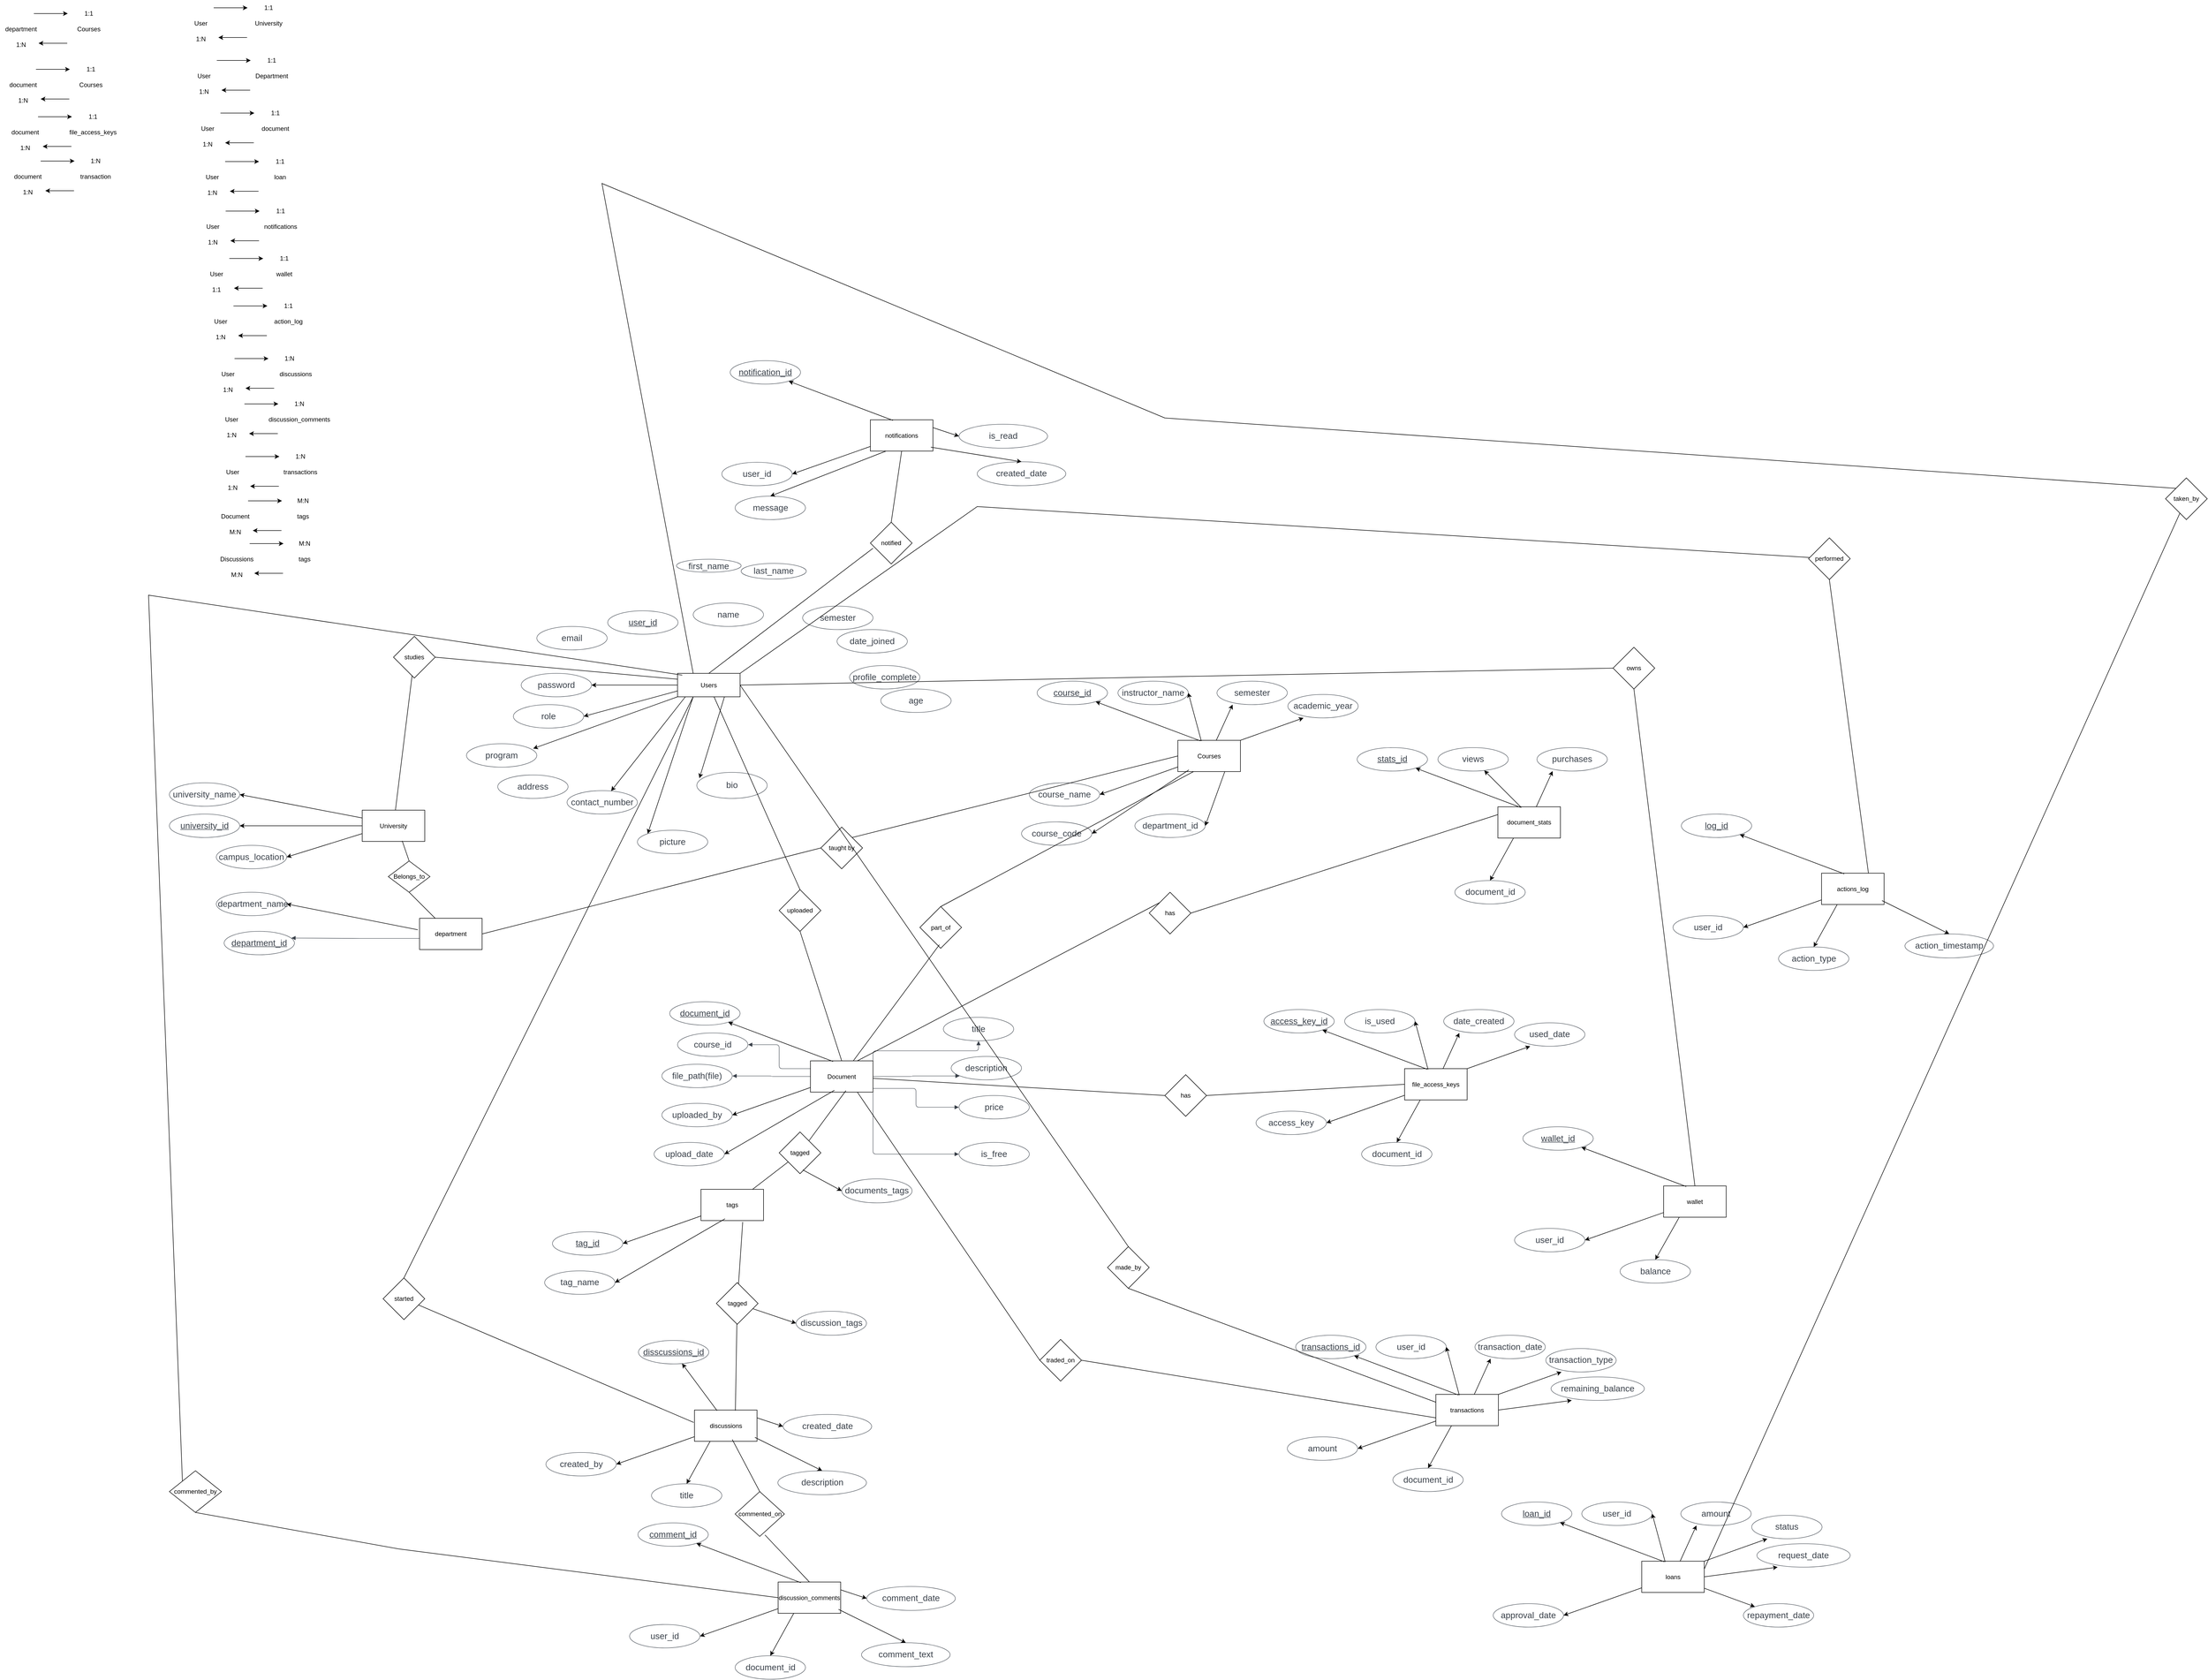 <mxfile version="25.0.3">
  <diagram name="Page-1" id="we2B-EPDVbcSGUSXe_XV">
    <mxGraphModel dx="3929" dy="1660" grid="1" gridSize="10" guides="1" tooltips="1" connect="1" arrows="1" fold="1" page="1" pageScale="1" pageWidth="850" pageHeight="1100" math="0" shadow="0">
      <root>
        <mxCell id="0" />
        <mxCell id="1" parent="0" />
        <mxCell id="kMKTAfwcoq6TKuCzOSCz-64" value="user_id" style="html=1;overflow=block;blockSpacing=1;whiteSpace=wrap;ellipse;fontSize=16.7;fontColor=#3a414a;fontStyle=4;spacing=3.8;strokeColor=#3a414a;strokeOpacity=100;fillOpacity=100;rounded=1;absoluteArcSize=1;arcSize=9;fillColor=#ffffff;strokeWidth=0.8;lucidId=bpXyJnoL5-xP;" parent="1" vertex="1">
          <mxGeometry x="-779" y="90" width="135" height="45" as="geometry" />
        </mxCell>
        <mxCell id="kMKTAfwcoq6TKuCzOSCz-65" value="name" style="html=1;overflow=block;blockSpacing=1;whiteSpace=wrap;ellipse;fontSize=16.7;fontColor=#3a414a;spacing=3.8;strokeColor=#3a414a;strokeOpacity=100;fillOpacity=100;rounded=1;absoluteArcSize=1;arcSize=9;fillColor=#ffffff;strokeWidth=0.8;lucidId=cqXyB_txL.Rj;" parent="1" vertex="1">
          <mxGeometry x="-615" y="75" width="135" height="45" as="geometry" />
        </mxCell>
        <mxCell id="kMKTAfwcoq6TKuCzOSCz-66" value="last_name" style="html=1;overflow=block;blockSpacing=1;whiteSpace=wrap;ellipse;fontSize=16.7;fontColor=#3a414a;spacing=3.8;strokeColor=#3a414a;strokeOpacity=100;fillOpacity=100;rounded=1;absoluteArcSize=1;arcSize=9;fillColor=#ffffff;strokeWidth=0.8;lucidId=2qXy0XbtfYEI;" parent="1" vertex="1">
          <mxGeometry x="-523" y="-1" width="125" height="30" as="geometry" />
        </mxCell>
        <mxCell id="kMKTAfwcoq6TKuCzOSCz-67" value="first_name" style="html=1;overflow=block;blockSpacing=1;whiteSpace=wrap;ellipse;fontSize=16.7;fontColor=#3a414a;spacing=3.8;strokeColor=#3a414a;strokeOpacity=100;fillOpacity=100;rounded=1;absoluteArcSize=1;arcSize=9;fillColor=#ffffff;strokeWidth=0.8;lucidId=3qXyEBtes6N~;" parent="1" vertex="1">
          <mxGeometry x="-647" y="-9" width="124" height="25" as="geometry" />
        </mxCell>
        <mxCell id="kMKTAfwcoq6TKuCzOSCz-72" value="email" style="html=1;overflow=block;blockSpacing=1;whiteSpace=wrap;ellipse;fontSize=16.7;fontColor=#3a414a;spacing=3.8;strokeColor=#3a414a;strokeOpacity=100;fillOpacity=100;rounded=1;absoluteArcSize=1;arcSize=9;fillColor=#ffffff;strokeWidth=0.8;lucidId=PsXyd4pGkRO4;" parent="1" vertex="1">
          <mxGeometry x="-915" y="120" width="135" height="45" as="geometry" />
        </mxCell>
        <mxCell id="kMKTAfwcoq6TKuCzOSCz-74" value="password" style="html=1;overflow=block;blockSpacing=1;whiteSpace=wrap;ellipse;fontSize=16.7;fontColor=#3a414a;spacing=3.8;strokeColor=#3a414a;strokeOpacity=100;fillOpacity=100;rounded=1;absoluteArcSize=1;arcSize=9;fillColor=#ffffff;strokeWidth=0.8;lucidId=RtXyytwRsC4.;" parent="1" vertex="1">
          <mxGeometry x="-945" y="210" width="135" height="45" as="geometry" />
        </mxCell>
        <mxCell id="kMKTAfwcoq6TKuCzOSCz-76" value="role" style="html=1;overflow=block;blockSpacing=1;whiteSpace=wrap;ellipse;fontSize=16.7;fontColor=#3a414a;spacing=3.8;strokeColor=#3a414a;strokeOpacity=100;fillOpacity=100;rounded=1;absoluteArcSize=1;arcSize=9;fillColor=#ffffff;strokeWidth=0.8;lucidId=7uXyhCBNtfZT;" parent="1" vertex="1">
          <mxGeometry x="-960" y="270" width="135" height="45" as="geometry" />
        </mxCell>
        <mxCell id="kMKTAfwcoq6TKuCzOSCz-79" value="program" style="html=1;overflow=block;blockSpacing=1;whiteSpace=wrap;ellipse;fontSize=16.7;fontColor=#3a414a;spacing=3.8;strokeColor=#3a414a;strokeOpacity=100;fillOpacity=100;rounded=1;absoluteArcSize=1;arcSize=9;fillColor=#ffffff;strokeWidth=0.8;lucidId=xvXy4jD9YYKA;" parent="1" vertex="1">
          <mxGeometry x="-1050" y="345" width="135" height="45" as="geometry" />
        </mxCell>
        <mxCell id="kMKTAfwcoq6TKuCzOSCz-80" value="semester" style="html=1;overflow=block;blockSpacing=1;whiteSpace=wrap;ellipse;fontSize=16.7;fontColor=#3a414a;spacing=3.8;strokeColor=#3a414a;strokeOpacity=100;fillOpacity=100;rounded=1;absoluteArcSize=1;arcSize=9;fillColor=#ffffff;strokeWidth=0.8;lucidId=JvXypG2MiDyF;" parent="1" vertex="1">
          <mxGeometry x="-405" y="81" width="135" height="45" as="geometry" />
        </mxCell>
        <mxCell id="kMKTAfwcoq6TKuCzOSCz-81" value="profile_complete" style="html=1;overflow=block;blockSpacing=1;whiteSpace=wrap;ellipse;fontSize=16.7;fontColor=#3a414a;spacing=3.8;strokeColor=#3a414a;strokeOpacity=100;fillOpacity=100;rounded=1;absoluteArcSize=1;arcSize=9;fillColor=#ffffff;strokeWidth=0.8;lucidId=YvXynKNkwiAd;" parent="1" vertex="1">
          <mxGeometry x="-315" y="195" width="135" height="45" as="geometry" />
        </mxCell>
        <mxCell id="kMKTAfwcoq6TKuCzOSCz-82" value="date_joined" style="html=1;overflow=block;blockSpacing=1;whiteSpace=wrap;ellipse;fontSize=16.7;fontColor=#3a414a;spacing=3.8;strokeColor=#3a414a;strokeOpacity=100;fillOpacity=100;rounded=1;absoluteArcSize=1;arcSize=9;fillColor=#ffffff;strokeWidth=0.8;lucidId=iwXykSMktUwT;" parent="1" vertex="1">
          <mxGeometry x="-339" y="126" width="135" height="45" as="geometry" />
        </mxCell>
        <mxCell id="kMKTAfwcoq6TKuCzOSCz-83" value="age" style="html=1;overflow=block;blockSpacing=1;whiteSpace=wrap;ellipse;fontSize=16.7;fontColor=#3a414a;spacing=3.8;strokeColor=#3a414a;strokeOpacity=100;fillOpacity=100;rounded=1;absoluteArcSize=1;arcSize=9;fillColor=#ffffff;strokeWidth=0.8;lucidId=qwXyHfm.u9rl;" parent="1" vertex="1">
          <mxGeometry x="-255" y="240" width="135" height="45" as="geometry" />
        </mxCell>
        <mxCell id="kMKTAfwcoq6TKuCzOSCz-84" value="address" style="html=1;overflow=block;blockSpacing=1;whiteSpace=wrap;ellipse;fontSize=16.7;fontColor=#3a414a;spacing=3.8;strokeColor=#3a414a;strokeOpacity=100;fillOpacity=100;rounded=1;absoluteArcSize=1;arcSize=9;fillColor=#ffffff;strokeWidth=0.8;lucidId=vwXysebvJJaR;" parent="1" vertex="1">
          <mxGeometry x="-990" y="405" width="135" height="45" as="geometry" />
        </mxCell>
        <mxCell id="kMKTAfwcoq6TKuCzOSCz-95" value="department_id" style="html=1;overflow=block;blockSpacing=1;whiteSpace=wrap;ellipse;fontSize=16.7;fontColor=#3a414a;fontStyle=4;spacing=3.8;strokeColor=#3a414a;strokeOpacity=100;fillOpacity=100;rounded=1;absoluteArcSize=1;arcSize=9;fillColor=#ffffff;strokeWidth=0.8;lucidId=6BXycajUsQHc;" parent="1" vertex="1">
          <mxGeometry x="-1515" y="705" width="135" height="45" as="geometry" />
        </mxCell>
        <mxCell id="kMKTAfwcoq6TKuCzOSCz-96" value="department_name" style="html=1;overflow=block;blockSpacing=1;whiteSpace=wrap;ellipse;fontSize=16.7;fontColor=#3a414a;spacing=3.8;strokeColor=#3a414a;strokeOpacity=100;fillOpacity=100;rounded=1;absoluteArcSize=1;arcSize=9;fillColor=#ffffff;strokeWidth=0.8;lucidId=6BXy204AagYB;" parent="1" vertex="1">
          <mxGeometry x="-1530" y="630" width="135" height="45" as="geometry" />
        </mxCell>
        <mxCell id="kMKTAfwcoq6TKuCzOSCz-97" value="" style="html=1;jettySize=18;whiteSpace=wrap;fontSize=13;strokeColor=#3a414a;strokeOpacity=100;strokeWidth=0.8;rounded=1;arcSize=12;edgeStyle=orthogonalEdgeStyle;startArrow=none;endArrow=block;endFill=1;exitX=0.022;exitY=0.644;exitPerimeter=0;entryX=0.956;entryY=0.285;entryPerimeter=0;lucidId=6BXyuy7_bkwp;exitDx=0;exitDy=0;" parent="1" source="kMKTAfwcoq6TKuCzOSCz-128" target="kMKTAfwcoq6TKuCzOSCz-95" edge="1">
          <mxGeometry width="100" height="100" relative="1" as="geometry">
            <Array as="points" />
            <mxPoint x="-1155.405" y="717.825" as="sourcePoint" />
          </mxGeometry>
        </mxCell>
        <mxCell id="kMKTAfwcoq6TKuCzOSCz-100" value="university_id" style="html=1;overflow=block;blockSpacing=1;whiteSpace=wrap;ellipse;fontSize=16.7;fontColor=#3a414a;fontStyle=4;spacing=3.8;strokeColor=#3a414a;strokeOpacity=100;fillOpacity=100;rounded=1;absoluteArcSize=1;arcSize=9;fillColor=#ffffff;strokeWidth=0.8;lucidId=xFXyBgDhgXLk;" parent="1" vertex="1">
          <mxGeometry x="-1620" y="480" width="135" height="45" as="geometry" />
        </mxCell>
        <mxCell id="kMKTAfwcoq6TKuCzOSCz-101" value="university_name" style="html=1;overflow=block;blockSpacing=1;whiteSpace=wrap;ellipse;fontSize=16.7;fontColor=#3a414a;spacing=3.8;strokeColor=#3a414a;strokeOpacity=100;fillOpacity=100;rounded=1;absoluteArcSize=1;arcSize=9;fillColor=#ffffff;strokeWidth=0.8;lucidId=xFXyghqiMMu8;" parent="1" vertex="1">
          <mxGeometry x="-1620" y="420" width="135" height="45" as="geometry" />
        </mxCell>
        <mxCell id="kMKTAfwcoq6TKuCzOSCz-104" value="campus_location" style="html=1;overflow=block;blockSpacing=1;whiteSpace=wrap;ellipse;fontSize=16.7;fontColor=#3a414a;spacing=3.8;strokeColor=#3a414a;strokeOpacity=100;fillOpacity=100;rounded=1;absoluteArcSize=1;arcSize=9;fillColor=#ffffff;strokeWidth=0.8;lucidId=QGXyPLDuW8xo;" parent="1" vertex="1">
          <mxGeometry x="-1530" y="540" width="135" height="45" as="geometry" />
        </mxCell>
        <mxCell id="kMKTAfwcoq6TKuCzOSCz-107" value="document_id" style="html=1;overflow=block;blockSpacing=1;whiteSpace=wrap;ellipse;fontSize=16.7;fontColor=#3a414a;fontStyle=4;spacing=3.8;strokeColor=#3a414a;strokeOpacity=100;fillOpacity=100;rounded=1;absoluteArcSize=1;arcSize=9;fillColor=#ffffff;strokeWidth=0.8;lucidId=CTXyAcADFPme;" parent="1" vertex="1">
          <mxGeometry x="-660" y="840" width="135" height="45" as="geometry" />
        </mxCell>
        <mxCell id="kMKTAfwcoq6TKuCzOSCz-108" value="title" style="html=1;overflow=block;blockSpacing=1;whiteSpace=wrap;ellipse;fontSize=16.7;fontColor=#3a414a;spacing=3.8;strokeColor=#3a414a;strokeOpacity=100;fillOpacity=100;rounded=1;absoluteArcSize=1;arcSize=9;fillColor=#ffffff;strokeWidth=0.8;lucidId=CTXyQfJYNm_L;" parent="1" vertex="1">
          <mxGeometry x="-135" y="870" width="135" height="45" as="geometry" />
        </mxCell>
        <mxCell id="kMKTAfwcoq6TKuCzOSCz-110" value="course_id" style="html=1;overflow=block;blockSpacing=1;whiteSpace=wrap;ellipse;fontSize=16.7;fontColor=#3a414a;spacing=3.8;strokeColor=#3a414a;strokeOpacity=100;fillOpacity=100;rounded=1;absoluteArcSize=1;arcSize=9;fillColor=#ffffff;strokeWidth=0.8;lucidId=CTXygEsMavHD;" parent="1" vertex="1">
          <mxGeometry x="-645" y="900" width="135" height="45" as="geometry" />
        </mxCell>
        <mxCell id="kMKTAfwcoq6TKuCzOSCz-111" value="file_path(file)" style="html=1;overflow=block;blockSpacing=1;whiteSpace=wrap;ellipse;fontSize=16.7;fontColor=#3a414a;spacing=3.8;strokeColor=#3a414a;strokeOpacity=100;fillOpacity=100;rounded=1;absoluteArcSize=1;arcSize=9;fillColor=#ffffff;strokeWidth=0.8;lucidId=CTXyUF-t7PcM;" parent="1" vertex="1">
          <mxGeometry x="-675" y="960" width="135" height="45" as="geometry" />
        </mxCell>
        <mxCell id="kMKTAfwcoq6TKuCzOSCz-112" value="upload_date" style="html=1;overflow=block;blockSpacing=1;whiteSpace=wrap;ellipse;fontSize=16.7;fontColor=#3a414a;spacing=3.8;strokeColor=#3a414a;strokeOpacity=100;fillOpacity=100;rounded=1;absoluteArcSize=1;arcSize=9;fillColor=#ffffff;strokeWidth=0.8;lucidId=CTXyg3M-bdhD;" parent="1" vertex="1">
          <mxGeometry x="-690" y="1110" width="135" height="45" as="geometry" />
        </mxCell>
        <mxCell id="kMKTAfwcoq6TKuCzOSCz-113" value="is_free&#x9;" style="html=1;overflow=block;blockSpacing=1;whiteSpace=wrap;ellipse;fontSize=16.7;fontColor=#3a414a;spacing=3.8;strokeColor=#3a414a;strokeOpacity=100;fillOpacity=100;rounded=1;absoluteArcSize=1;arcSize=9;fillColor=#ffffff;strokeWidth=0.8;lucidId=CTXynaInC8LI;" parent="1" vertex="1">
          <mxGeometry x="-105" y="1110" width="135" height="45" as="geometry" />
        </mxCell>
        <mxCell id="kMKTAfwcoq6TKuCzOSCz-114" value="description" style="html=1;overflow=block;blockSpacing=1;whiteSpace=wrap;ellipse;fontSize=16.7;fontColor=#3a414a;spacing=3.8;strokeColor=#3a414a;strokeOpacity=100;fillOpacity=100;rounded=1;absoluteArcSize=1;arcSize=9;fillColor=#ffffff;strokeWidth=0.8;lucidId=CTXye~SEYbfj;" parent="1" vertex="1">
          <mxGeometry x="-120" y="945" width="135" height="45" as="geometry" />
        </mxCell>
        <mxCell id="kMKTAfwcoq6TKuCzOSCz-115" value="uploaded_by" style="html=1;overflow=block;blockSpacing=1;whiteSpace=wrap;ellipse;fontSize=16.7;fontColor=#3a414a;spacing=3.8;strokeColor=#3a414a;strokeOpacity=100;fillOpacity=100;rounded=1;absoluteArcSize=1;arcSize=9;fillColor=#ffffff;strokeWidth=0.8;lucidId=CTXyEhZ~NJwq;" parent="1" vertex="1">
          <mxGeometry x="-675" y="1035" width="135" height="45" as="geometry" />
        </mxCell>
        <mxCell id="kMKTAfwcoq6TKuCzOSCz-116" value="price" style="html=1;overflow=block;blockSpacing=1;whiteSpace=wrap;ellipse;fontSize=16.7;fontColor=#3a414a;spacing=3.8;strokeColor=#3a414a;strokeOpacity=100;fillOpacity=100;rounded=1;absoluteArcSize=1;arcSize=9;fillColor=#ffffff;strokeWidth=0.8;lucidId=CTXyr2xQA.jP;" parent="1" vertex="1">
          <mxGeometry x="-105" y="1020" width="135" height="45" as="geometry" />
        </mxCell>
        <mxCell id="kMKTAfwcoq6TKuCzOSCz-117" value="" style="html=1;jettySize=18;whiteSpace=wrap;fontSize=13;strokeColor=#3a414a;strokeOpacity=100;strokeWidth=0.8;rounded=1;arcSize=12;edgeStyle=orthogonalEdgeStyle;startArrow=none;endArrow=block;endFill=1;exitX=1;exitY=0;entryX=0.5;entryY=1.008;entryPerimeter=0;lucidId=gVXynWgnCXeu;exitDx=0;exitDy=0;" parent="1" source="kMKTAfwcoq6TKuCzOSCz-129" target="kMKTAfwcoq6TKuCzOSCz-108" edge="1">
          <mxGeometry width="100" height="100" relative="1" as="geometry">
            <Array as="points" />
            <mxPoint x="-277.545" y="959.64" as="sourcePoint" />
          </mxGeometry>
        </mxCell>
        <mxCell id="kMKTAfwcoq6TKuCzOSCz-118" value="" style="html=1;jettySize=18;whiteSpace=wrap;fontSize=13;strokeColor=#3a414a;strokeOpacity=100;strokeWidth=0.8;rounded=1;arcSize=12;edgeStyle=orthogonalEdgeStyle;startArrow=none;endArrow=block;endFill=1;exitX=1;exitY=0.5;entryX=0.12;entryY=0.833;entryPerimeter=0;lucidId=Q0Xy5_ONoMZy;exitDx=0;exitDy=0;" parent="1" source="kMKTAfwcoq6TKuCzOSCz-129" target="kMKTAfwcoq6TKuCzOSCz-114" edge="1">
          <mxGeometry width="100" height="100" relative="1" as="geometry">
            <Array as="points" />
            <mxPoint x="-254.595" y="982.5" as="sourcePoint" />
          </mxGeometry>
        </mxCell>
        <mxCell id="kMKTAfwcoq6TKuCzOSCz-119" value="" style="html=1;jettySize=18;whiteSpace=wrap;fontSize=13;strokeColor=#3a414a;strokeOpacity=100;strokeWidth=0.8;rounded=1;arcSize=12;edgeStyle=orthogonalEdgeStyle;startArrow=none;endArrow=block;endFill=1;exitX=0.994;exitY=0.881;exitPerimeter=0;entryX=-0.003;entryY=0.5;entryPerimeter=0;lucidId=X0Xyz8u4sEjg;exitDx=0;exitDy=0;" parent="1" source="kMKTAfwcoq6TKuCzOSCz-129" target="kMKTAfwcoq6TKuCzOSCz-116" edge="1">
          <mxGeometry width="100" height="100" relative="1" as="geometry">
            <Array as="points" />
            <mxPoint x="-256.62" y="1004.46" as="sourcePoint" />
          </mxGeometry>
        </mxCell>
        <mxCell id="kMKTAfwcoq6TKuCzOSCz-120" value="" style="html=1;jettySize=18;whiteSpace=wrap;fontSize=13;strokeColor=#3a414a;strokeOpacity=100;strokeWidth=0.8;rounded=1;arcSize=12;edgeStyle=orthogonalEdgeStyle;startArrow=none;endArrow=block;endFill=1;exitX=1;exitY=1;entryX=-0.003;entryY=0.5;entryPerimeter=0;lucidId=70XyFSlE3IHd;exitDx=0;exitDy=0;" parent="1" source="kMKTAfwcoq6TKuCzOSCz-129" target="kMKTAfwcoq6TKuCzOSCz-113" edge="1">
          <mxGeometry width="100" height="100" relative="1" as="geometry">
            <Array as="points" />
            <mxPoint x="-277.41" y="1005.36" as="sourcePoint" />
          </mxGeometry>
        </mxCell>
        <mxCell id="kMKTAfwcoq6TKuCzOSCz-121" value="" style="html=1;jettySize=18;whiteSpace=wrap;fontSize=13;strokeColor=#3a414a;strokeOpacity=100;strokeWidth=0.8;rounded=1;arcSize=12;edgeStyle=orthogonalEdgeStyle;startArrow=none;endArrow=block;endFill=1;exitX=0;exitY=0.25;entryX=1.003;entryY=0.5;entryPerimeter=0;lucidId=i1XyxVv~0u5z;exitDx=0;exitDy=0;" parent="1" source="kMKTAfwcoq6TKuCzOSCz-129" target="kMKTAfwcoq6TKuCzOSCz-110" edge="1">
          <mxGeometry width="100" height="100" relative="1" as="geometry">
            <Array as="points" />
            <mxPoint x="-390.405" y="965.94" as="sourcePoint" />
          </mxGeometry>
        </mxCell>
        <mxCell id="kMKTAfwcoq6TKuCzOSCz-122" value="" style="html=1;jettySize=18;whiteSpace=wrap;fontSize=13;strokeColor=#3a414a;strokeOpacity=100;strokeWidth=0.8;rounded=1;arcSize=12;edgeStyle=orthogonalEdgeStyle;startArrow=none;endArrow=block;endFill=1;entryX=1.003;entryY=0.5;entryPerimeter=0;lucidId=y1XyO4l4.1dw;" parent="1" source="kMKTAfwcoq6TKuCzOSCz-129" target="kMKTAfwcoq6TKuCzOSCz-111" edge="1">
          <mxGeometry width="100" height="100" relative="1" as="geometry">
            <Array as="points" />
            <mxPoint x="-390.405" y="982.5" as="sourcePoint" />
          </mxGeometry>
        </mxCell>
        <mxCell id="kMKTAfwcoq6TKuCzOSCz-123" value="Users" style="rounded=0;whiteSpace=wrap;html=1;" parent="1" vertex="1">
          <mxGeometry x="-645" y="210" width="120" height="45" as="geometry" />
        </mxCell>
        <mxCell id="kMKTAfwcoq6TKuCzOSCz-126" value="University" style="rounded=0;whiteSpace=wrap;html=1;" parent="1" vertex="1">
          <mxGeometry x="-1250" y="472.5" width="120" height="60" as="geometry" />
        </mxCell>
        <mxCell id="kMKTAfwcoq6TKuCzOSCz-128" value="department" style="rounded=0;whiteSpace=wrap;html=1;" parent="1" vertex="1">
          <mxGeometry x="-1140" y="680" width="120" height="60" as="geometry" />
        </mxCell>
        <mxCell id="kMKTAfwcoq6TKuCzOSCz-129" value="Document" style="rounded=0;whiteSpace=wrap;html=1;" parent="1" vertex="1">
          <mxGeometry x="-390" y="953.5" width="120" height="60" as="geometry" />
        </mxCell>
        <mxCell id="kMKTAfwcoq6TKuCzOSCz-130" value="" style="endArrow=classic;html=1;rounded=0;entryX=1;entryY=0.5;entryDx=0;entryDy=0;" parent="1" source="kMKTAfwcoq6TKuCzOSCz-129" target="kMKTAfwcoq6TKuCzOSCz-115" edge="1">
          <mxGeometry width="50" height="50" relative="1" as="geometry">
            <mxPoint x="-600" y="1020" as="sourcePoint" />
            <mxPoint x="-550" y="970" as="targetPoint" />
          </mxGeometry>
        </mxCell>
        <mxCell id="kMKTAfwcoq6TKuCzOSCz-131" value="" style="endArrow=classic;html=1;rounded=0;entryX=1;entryY=0.5;entryDx=0;entryDy=0;exitX=0.383;exitY=0.942;exitDx=0;exitDy=0;exitPerimeter=0;" parent="1" source="kMKTAfwcoq6TKuCzOSCz-129" target="kMKTAfwcoq6TKuCzOSCz-112" edge="1">
          <mxGeometry width="50" height="50" relative="1" as="geometry">
            <mxPoint x="-600" y="1020" as="sourcePoint" />
            <mxPoint x="-550" y="970" as="targetPoint" />
          </mxGeometry>
        </mxCell>
        <mxCell id="kMKTAfwcoq6TKuCzOSCz-132" value="" style="endArrow=classic;html=1;rounded=0;exitX=0.361;exitY=0.019;exitDx=0;exitDy=0;exitPerimeter=0;" parent="1" source="kMKTAfwcoq6TKuCzOSCz-129" target="kMKTAfwcoq6TKuCzOSCz-107" edge="1">
          <mxGeometry width="50" height="50" relative="1" as="geometry">
            <mxPoint x="-530" y="1050" as="sourcePoint" />
            <mxPoint x="-480" y="1000" as="targetPoint" />
          </mxGeometry>
        </mxCell>
        <mxCell id="kMKTAfwcoq6TKuCzOSCz-133" value="contact_number" style="html=1;overflow=block;blockSpacing=1;whiteSpace=wrap;ellipse;fontSize=16.7;fontColor=#3a414a;spacing=3.8;strokeColor=#3a414a;strokeOpacity=100;fillOpacity=100;rounded=1;absoluteArcSize=1;arcSize=9;fillColor=#ffffff;strokeWidth=0.8;lucidId=vwXysebvJJaR;" parent="1" vertex="1">
          <mxGeometry x="-857" y="435" width="135" height="45" as="geometry" />
        </mxCell>
        <mxCell id="kMKTAfwcoq6TKuCzOSCz-134" value="" style="endArrow=classic;html=1;rounded=0;exitX=0.125;exitY=1;exitDx=0;exitDy=0;exitPerimeter=0;" parent="1" source="kMKTAfwcoq6TKuCzOSCz-123" target="kMKTAfwcoq6TKuCzOSCz-133" edge="1">
          <mxGeometry width="50" height="50" relative="1" as="geometry">
            <mxPoint x="-510" y="490" as="sourcePoint" />
            <mxPoint x="-460" y="440" as="targetPoint" />
          </mxGeometry>
        </mxCell>
        <mxCell id="kMKTAfwcoq6TKuCzOSCz-135" value="bio" style="html=1;overflow=block;blockSpacing=1;whiteSpace=wrap;ellipse;fontSize=16.7;fontColor=#3a414a;spacing=3.8;strokeColor=#3a414a;strokeOpacity=100;fillOpacity=100;rounded=1;absoluteArcSize=1;arcSize=9;fillColor=#ffffff;strokeWidth=0.8;lucidId=vwXysebvJJaR;" parent="1" vertex="1">
          <mxGeometry x="-608" y="400" width="135" height="50" as="geometry" />
        </mxCell>
        <mxCell id="kMKTAfwcoq6TKuCzOSCz-136" value="" style="endArrow=classic;html=1;rounded=0;exitX=0.75;exitY=1;exitDx=0;exitDy=0;entryX=0.037;entryY=0.222;entryDx=0;entryDy=0;entryPerimeter=0;" parent="1" source="kMKTAfwcoq6TKuCzOSCz-123" target="kMKTAfwcoq6TKuCzOSCz-135" edge="1">
          <mxGeometry width="50" height="50" relative="1" as="geometry">
            <mxPoint x="-568" y="265" as="sourcePoint" />
            <mxPoint x="-628" y="445" as="targetPoint" />
          </mxGeometry>
        </mxCell>
        <mxCell id="kMKTAfwcoq6TKuCzOSCz-137" value="picture" style="html=1;overflow=block;blockSpacing=1;whiteSpace=wrap;ellipse;fontSize=16.7;fontColor=#3a414a;spacing=3.8;strokeColor=#3a414a;strokeOpacity=100;fillOpacity=100;rounded=1;absoluteArcSize=1;arcSize=9;fillColor=#ffffff;strokeWidth=0.8;lucidId=vwXysebvJJaR;" parent="1" vertex="1">
          <mxGeometry x="-722" y="511" width="135" height="45" as="geometry" />
        </mxCell>
        <mxCell id="kMKTAfwcoq6TKuCzOSCz-138" value="" style="endArrow=classic;html=1;rounded=0;entryX=0;entryY=0;entryDx=0;entryDy=0;exitX=0.25;exitY=1;exitDx=0;exitDy=0;" parent="1" source="kMKTAfwcoq6TKuCzOSCz-123" target="kMKTAfwcoq6TKuCzOSCz-137" edge="1">
          <mxGeometry width="50" height="50" relative="1" as="geometry">
            <mxPoint x="-530" y="380" as="sourcePoint" />
            <mxPoint x="-480" y="330" as="targetPoint" />
          </mxGeometry>
        </mxCell>
        <mxCell id="kMKTAfwcoq6TKuCzOSCz-140" value="tag_name" style="html=1;overflow=block;blockSpacing=1;whiteSpace=wrap;ellipse;fontSize=16.7;fontColor=#3a414a;spacing=3.8;strokeColor=#3a414a;strokeOpacity=100;fillOpacity=100;rounded=1;absoluteArcSize=1;arcSize=9;fillColor=#ffffff;strokeWidth=0.8;lucidId=CTXyg3M-bdhD;" parent="1" vertex="1">
          <mxGeometry x="-900" y="1356.5" width="135" height="45" as="geometry" />
        </mxCell>
        <mxCell id="kMKTAfwcoq6TKuCzOSCz-141" value="&lt;u&gt;tag_id&lt;/u&gt;" style="html=1;overflow=block;blockSpacing=1;whiteSpace=wrap;ellipse;fontSize=16.7;fontColor=#3a414a;spacing=3.8;strokeColor=#3a414a;strokeOpacity=100;fillOpacity=100;rounded=1;absoluteArcSize=1;arcSize=9;fillColor=#ffffff;strokeWidth=0.8;lucidId=CTXyEhZ~NJwq;" parent="1" vertex="1">
          <mxGeometry x="-885" y="1281.5" width="135" height="45" as="geometry" />
        </mxCell>
        <mxCell id="kMKTAfwcoq6TKuCzOSCz-142" value="tags" style="rounded=0;whiteSpace=wrap;html=1;" parent="1" vertex="1">
          <mxGeometry x="-600" y="1200" width="120" height="60" as="geometry" />
        </mxCell>
        <mxCell id="kMKTAfwcoq6TKuCzOSCz-143" value="" style="endArrow=classic;html=1;rounded=0;entryX=1;entryY=0.5;entryDx=0;entryDy=0;" parent="1" source="kMKTAfwcoq6TKuCzOSCz-142" target="kMKTAfwcoq6TKuCzOSCz-141" edge="1">
          <mxGeometry width="50" height="50" relative="1" as="geometry">
            <mxPoint x="-810" y="1266.5" as="sourcePoint" />
            <mxPoint x="-760" y="1216.5" as="targetPoint" />
          </mxGeometry>
        </mxCell>
        <mxCell id="kMKTAfwcoq6TKuCzOSCz-144" value="" style="endArrow=classic;html=1;rounded=0;entryX=1;entryY=0.5;entryDx=0;entryDy=0;exitX=0.383;exitY=0.942;exitDx=0;exitDy=0;exitPerimeter=0;" parent="1" source="kMKTAfwcoq6TKuCzOSCz-142" target="kMKTAfwcoq6TKuCzOSCz-140" edge="1">
          <mxGeometry width="50" height="50" relative="1" as="geometry">
            <mxPoint x="-810" y="1266.5" as="sourcePoint" />
            <mxPoint x="-760" y="1216.5" as="targetPoint" />
          </mxGeometry>
        </mxCell>
        <mxCell id="kMKTAfwcoq6TKuCzOSCz-150" style="edgeStyle=orthogonalEdgeStyle;rounded=0;orthogonalLoop=1;jettySize=auto;html=1;exitX=0;exitY=0.5;exitDx=0;exitDy=0;" parent="1" source="kMKTAfwcoq6TKuCzOSCz-145" edge="1">
          <mxGeometry relative="1" as="geometry">
            <mxPoint x="-450" y="1130" as="targetPoint" />
          </mxGeometry>
        </mxCell>
        <mxCell id="kMKTAfwcoq6TKuCzOSCz-145" value="tagged" style="rhombus;whiteSpace=wrap;html=1;" parent="1" vertex="1">
          <mxGeometry x="-450" y="1090" width="80" height="80" as="geometry" />
        </mxCell>
        <mxCell id="kMKTAfwcoq6TKuCzOSCz-146" value="" style="endArrow=none;html=1;rounded=0;" parent="1" source="kMKTAfwcoq6TKuCzOSCz-142" target="kMKTAfwcoq6TKuCzOSCz-145" edge="1">
          <mxGeometry width="50" height="50" relative="1" as="geometry">
            <mxPoint x="-480" y="1210" as="sourcePoint" />
            <mxPoint x="-430" y="1160" as="targetPoint" />
          </mxGeometry>
        </mxCell>
        <mxCell id="kMKTAfwcoq6TKuCzOSCz-147" value="" style="endArrow=none;html=1;rounded=0;entryX=0.567;entryY=0.953;entryDx=0;entryDy=0;entryPerimeter=0;" parent="1" source="kMKTAfwcoq6TKuCzOSCz-145" target="kMKTAfwcoq6TKuCzOSCz-129" edge="1">
          <mxGeometry width="50" height="50" relative="1" as="geometry">
            <mxPoint x="-510" y="1230" as="sourcePoint" />
            <mxPoint x="-460" y="1180" as="targetPoint" />
          </mxGeometry>
        </mxCell>
        <mxCell id="kMKTAfwcoq6TKuCzOSCz-148" value="" style="endArrow=classic;html=1;rounded=0;exitX=0.567;exitY=0.908;exitDx=0;exitDy=0;exitPerimeter=0;entryX=0;entryY=0.5;entryDx=0;entryDy=0;" parent="1" source="kMKTAfwcoq6TKuCzOSCz-145" target="kMKTAfwcoq6TKuCzOSCz-149" edge="1">
          <mxGeometry width="50" height="50" relative="1" as="geometry">
            <mxPoint x="-510" y="1230" as="sourcePoint" />
            <mxPoint x="-340" y="1190" as="targetPoint" />
          </mxGeometry>
        </mxCell>
        <mxCell id="kMKTAfwcoq6TKuCzOSCz-149" value="documents_tags" style="html=1;overflow=block;blockSpacing=1;whiteSpace=wrap;ellipse;fontSize=16.7;fontColor=#3a414a;spacing=3.8;strokeColor=#3a414a;strokeOpacity=100;fillOpacity=100;rounded=1;absoluteArcSize=1;arcSize=9;fillColor=#ffffff;strokeWidth=0.8;lucidId=CTXynaInC8LI;" parent="1" vertex="1">
          <mxGeometry x="-330" y="1180" width="135" height="46" as="geometry" />
        </mxCell>
        <mxCell id="kMKTAfwcoq6TKuCzOSCz-151" value="course_id" style="html=1;overflow=block;blockSpacing=1;whiteSpace=wrap;ellipse;fontSize=16.7;fontColor=#3a414a;fontStyle=4;spacing=3.8;strokeColor=#3a414a;strokeOpacity=100;fillOpacity=100;rounded=1;absoluteArcSize=1;arcSize=9;fillColor=#ffffff;strokeWidth=0.8;lucidId=CTXyAcADFPme;" parent="1" vertex="1">
          <mxGeometry x="45" y="225" width="135" height="45" as="geometry" />
        </mxCell>
        <mxCell id="kMKTAfwcoq6TKuCzOSCz-152" value="course_code" style="html=1;overflow=block;blockSpacing=1;whiteSpace=wrap;ellipse;fontSize=16.7;fontColor=#3a414a;spacing=3.8;strokeColor=#3a414a;strokeOpacity=100;fillOpacity=100;rounded=1;absoluteArcSize=1;arcSize=9;fillColor=#ffffff;strokeWidth=0.8;lucidId=CTXyg3M-bdhD;" parent="1" vertex="1">
          <mxGeometry x="15" y="495" width="135" height="45" as="geometry" />
        </mxCell>
        <mxCell id="kMKTAfwcoq6TKuCzOSCz-153" value="course_name" style="html=1;overflow=block;blockSpacing=1;whiteSpace=wrap;ellipse;fontSize=16.7;fontColor=#3a414a;spacing=3.8;strokeColor=#3a414a;strokeOpacity=100;fillOpacity=100;rounded=1;absoluteArcSize=1;arcSize=9;fillColor=#ffffff;strokeWidth=0.8;lucidId=CTXyEhZ~NJwq;" parent="1" vertex="1">
          <mxGeometry x="30" y="420" width="135" height="45" as="geometry" />
        </mxCell>
        <mxCell id="kMKTAfwcoq6TKuCzOSCz-154" value="Courses" style="rounded=0;whiteSpace=wrap;html=1;" parent="1" vertex="1">
          <mxGeometry x="315" y="338.5" width="120" height="60" as="geometry" />
        </mxCell>
        <mxCell id="kMKTAfwcoq6TKuCzOSCz-155" value="" style="endArrow=classic;html=1;rounded=0;entryX=1;entryY=0.5;entryDx=0;entryDy=0;" parent="1" source="kMKTAfwcoq6TKuCzOSCz-154" target="kMKTAfwcoq6TKuCzOSCz-153" edge="1">
          <mxGeometry width="50" height="50" relative="1" as="geometry">
            <mxPoint x="105" y="405" as="sourcePoint" />
            <mxPoint x="155" y="355" as="targetPoint" />
          </mxGeometry>
        </mxCell>
        <mxCell id="kMKTAfwcoq6TKuCzOSCz-156" value="" style="endArrow=classic;html=1;rounded=0;entryX=1;entryY=0.5;entryDx=0;entryDy=0;exitX=0.175;exitY=0.947;exitDx=0;exitDy=0;exitPerimeter=0;" parent="1" source="kMKTAfwcoq6TKuCzOSCz-154" target="kMKTAfwcoq6TKuCzOSCz-152" edge="1">
          <mxGeometry width="50" height="50" relative="1" as="geometry">
            <mxPoint x="105" y="405" as="sourcePoint" />
            <mxPoint x="155" y="355" as="targetPoint" />
          </mxGeometry>
        </mxCell>
        <mxCell id="kMKTAfwcoq6TKuCzOSCz-157" value="" style="endArrow=classic;html=1;rounded=0;exitX=0.361;exitY=0.019;exitDx=0;exitDy=0;exitPerimeter=0;" parent="1" source="kMKTAfwcoq6TKuCzOSCz-154" target="kMKTAfwcoq6TKuCzOSCz-151" edge="1">
          <mxGeometry width="50" height="50" relative="1" as="geometry">
            <mxPoint x="175" y="435" as="sourcePoint" />
            <mxPoint x="225" y="385" as="targetPoint" />
          </mxGeometry>
        </mxCell>
        <mxCell id="kMKTAfwcoq6TKuCzOSCz-158" value="department_id" style="html=1;overflow=block;blockSpacing=1;whiteSpace=wrap;ellipse;fontSize=16.7;fontColor=#3a414a;spacing=3.8;strokeColor=#3a414a;strokeOpacity=100;fillOpacity=100;rounded=1;absoluteArcSize=1;arcSize=9;fillColor=#ffffff;strokeWidth=0.8;lucidId=CTXyEhZ~NJwq;" parent="1" vertex="1">
          <mxGeometry x="232.5" y="480" width="135" height="45" as="geometry" />
        </mxCell>
        <mxCell id="kMKTAfwcoq6TKuCzOSCz-159" value="" style="endArrow=classic;html=1;rounded=0;entryX=1;entryY=0.5;entryDx=0;entryDy=0;exitX=0.75;exitY=1;exitDx=0;exitDy=0;" parent="1" source="kMKTAfwcoq6TKuCzOSCz-154" target="kMKTAfwcoq6TKuCzOSCz-158" edge="1">
          <mxGeometry width="50" height="50" relative="1" as="geometry">
            <mxPoint x="517.5" y="450" as="sourcePoint" />
            <mxPoint x="357.5" y="415" as="targetPoint" />
          </mxGeometry>
        </mxCell>
        <mxCell id="kMKTAfwcoq6TKuCzOSCz-160" value="instructor_name" style="html=1;overflow=block;blockSpacing=1;whiteSpace=wrap;ellipse;fontSize=16.7;fontColor=#3a414a;spacing=3.8;strokeColor=#3a414a;strokeOpacity=100;fillOpacity=100;rounded=1;absoluteArcSize=1;arcSize=9;fillColor=#ffffff;strokeWidth=0.8;lucidId=CTXyEhZ~NJwq;" parent="1" vertex="1">
          <mxGeometry x="200" y="225" width="135" height="45" as="geometry" />
        </mxCell>
        <mxCell id="kMKTAfwcoq6TKuCzOSCz-161" value="" style="endArrow=classic;html=1;rounded=0;entryX=1;entryY=0.5;entryDx=0;entryDy=0;" parent="1" target="kMKTAfwcoq6TKuCzOSCz-160" edge="1">
          <mxGeometry width="50" height="50" relative="1" as="geometry">
            <mxPoint x="360" y="340" as="sourcePoint" />
            <mxPoint x="325" y="160" as="targetPoint" />
          </mxGeometry>
        </mxCell>
        <mxCell id="kMKTAfwcoq6TKuCzOSCz-162" value="" style="endArrow=classic;html=1;rounded=0;entryX=0.222;entryY=1;entryDx=0;entryDy=0;entryPerimeter=0;" parent="1" source="kMKTAfwcoq6TKuCzOSCz-154" target="kMKTAfwcoq6TKuCzOSCz-163" edge="1">
          <mxGeometry width="50" height="50" relative="1" as="geometry">
            <mxPoint x="370" y="350" as="sourcePoint" />
            <mxPoint x="345" y="258" as="targetPoint" />
          </mxGeometry>
        </mxCell>
        <mxCell id="kMKTAfwcoq6TKuCzOSCz-163" value="semester" style="html=1;overflow=block;blockSpacing=1;whiteSpace=wrap;ellipse;fontSize=16.7;fontColor=#3a414a;spacing=3.8;strokeColor=#3a414a;strokeOpacity=100;fillOpacity=100;rounded=1;absoluteArcSize=1;arcSize=9;fillColor=#ffffff;strokeWidth=0.8;lucidId=CTXyEhZ~NJwq;" parent="1" vertex="1">
          <mxGeometry x="390" y="225" width="135" height="45" as="geometry" />
        </mxCell>
        <mxCell id="kMKTAfwcoq6TKuCzOSCz-164" value="" style="endArrow=classic;html=1;rounded=0;entryX=0.222;entryY=1;entryDx=0;entryDy=0;entryPerimeter=0;exitX=1;exitY=0;exitDx=0;exitDy=0;" parent="1" source="kMKTAfwcoq6TKuCzOSCz-154" target="kMKTAfwcoq6TKuCzOSCz-165" edge="1">
          <mxGeometry width="50" height="50" relative="1" as="geometry">
            <mxPoint x="525" y="364.5" as="sourcePoint" />
            <mxPoint x="481" y="283.5" as="targetPoint" />
          </mxGeometry>
        </mxCell>
        <mxCell id="kMKTAfwcoq6TKuCzOSCz-165" value="academic_year" style="html=1;overflow=block;blockSpacing=1;whiteSpace=wrap;ellipse;fontSize=16.7;fontColor=#3a414a;spacing=3.8;strokeColor=#3a414a;strokeOpacity=100;fillOpacity=100;rounded=1;absoluteArcSize=1;arcSize=9;fillColor=#ffffff;strokeWidth=0.8;lucidId=CTXyEhZ~NJwq;" parent="1" vertex="1">
          <mxGeometry x="526" y="250.5" width="135" height="45" as="geometry" />
        </mxCell>
        <mxCell id="kMKTAfwcoq6TKuCzOSCz-166" value="access_key_id" style="html=1;overflow=block;blockSpacing=1;whiteSpace=wrap;ellipse;fontSize=16.7;fontColor=#3a414a;fontStyle=4;spacing=3.8;strokeColor=#3a414a;strokeOpacity=100;fillOpacity=100;rounded=1;absoluteArcSize=1;arcSize=9;fillColor=#ffffff;strokeWidth=0.8;lucidId=CTXyAcADFPme;" parent="1" vertex="1">
          <mxGeometry x="480" y="855" width="135" height="45" as="geometry" />
        </mxCell>
        <mxCell id="kMKTAfwcoq6TKuCzOSCz-168" value="access_key" style="html=1;overflow=block;blockSpacing=1;whiteSpace=wrap;ellipse;fontSize=16.7;fontColor=#3a414a;spacing=3.8;strokeColor=#3a414a;strokeOpacity=100;fillOpacity=100;rounded=1;absoluteArcSize=1;arcSize=9;fillColor=#ffffff;strokeWidth=0.8;lucidId=CTXyEhZ~NJwq;" parent="1" vertex="1">
          <mxGeometry x="465" y="1050" width="135" height="45" as="geometry" />
        </mxCell>
        <mxCell id="kMKTAfwcoq6TKuCzOSCz-169" value="file_access_keys" style="rounded=0;whiteSpace=wrap;html=1;" parent="1" vertex="1">
          <mxGeometry x="750" y="968.5" width="120" height="60" as="geometry" />
        </mxCell>
        <mxCell id="kMKTAfwcoq6TKuCzOSCz-170" value="" style="endArrow=classic;html=1;rounded=0;entryX=1;entryY=0.5;entryDx=0;entryDy=0;" parent="1" source="kMKTAfwcoq6TKuCzOSCz-169" target="kMKTAfwcoq6TKuCzOSCz-168" edge="1">
          <mxGeometry width="50" height="50" relative="1" as="geometry">
            <mxPoint x="540" y="1035" as="sourcePoint" />
            <mxPoint x="590" y="985" as="targetPoint" />
          </mxGeometry>
        </mxCell>
        <mxCell id="kMKTAfwcoq6TKuCzOSCz-172" value="" style="endArrow=classic;html=1;rounded=0;exitX=0.361;exitY=0.019;exitDx=0;exitDy=0;exitPerimeter=0;" parent="1" source="kMKTAfwcoq6TKuCzOSCz-169" target="kMKTAfwcoq6TKuCzOSCz-166" edge="1">
          <mxGeometry width="50" height="50" relative="1" as="geometry">
            <mxPoint x="610" y="1065" as="sourcePoint" />
            <mxPoint x="660" y="1015" as="targetPoint" />
          </mxGeometry>
        </mxCell>
        <mxCell id="kMKTAfwcoq6TKuCzOSCz-173" value="document_id" style="html=1;overflow=block;blockSpacing=1;whiteSpace=wrap;ellipse;fontSize=16.7;fontColor=#3a414a;spacing=3.8;strokeColor=#3a414a;strokeOpacity=100;fillOpacity=100;rounded=1;absoluteArcSize=1;arcSize=9;fillColor=#ffffff;strokeWidth=0.8;lucidId=CTXyEhZ~NJwq;" parent="1" vertex="1">
          <mxGeometry x="667.5" y="1110" width="135" height="45" as="geometry" />
        </mxCell>
        <mxCell id="kMKTAfwcoq6TKuCzOSCz-174" value="" style="endArrow=classic;html=1;rounded=0;entryX=0.5;entryY=0;entryDx=0;entryDy=0;exitX=0.25;exitY=1;exitDx=0;exitDy=0;" parent="1" source="kMKTAfwcoq6TKuCzOSCz-169" target="kMKTAfwcoq6TKuCzOSCz-173" edge="1">
          <mxGeometry width="50" height="50" relative="1" as="geometry">
            <mxPoint x="952.5" y="1080" as="sourcePoint" />
            <mxPoint x="792.5" y="1045" as="targetPoint" />
          </mxGeometry>
        </mxCell>
        <mxCell id="kMKTAfwcoq6TKuCzOSCz-175" value="is_used" style="html=1;overflow=block;blockSpacing=1;whiteSpace=wrap;ellipse;fontSize=16.7;fontColor=#3a414a;spacing=3.8;strokeColor=#3a414a;strokeOpacity=100;fillOpacity=100;rounded=1;absoluteArcSize=1;arcSize=9;fillColor=#ffffff;strokeWidth=0.8;lucidId=CTXyEhZ~NJwq;" parent="1" vertex="1">
          <mxGeometry x="635" y="855" width="135" height="45" as="geometry" />
        </mxCell>
        <mxCell id="kMKTAfwcoq6TKuCzOSCz-176" value="" style="endArrow=classic;html=1;rounded=0;entryX=1;entryY=0.5;entryDx=0;entryDy=0;" parent="1" target="kMKTAfwcoq6TKuCzOSCz-175" edge="1">
          <mxGeometry width="50" height="50" relative="1" as="geometry">
            <mxPoint x="795" y="970" as="sourcePoint" />
            <mxPoint x="760" y="790" as="targetPoint" />
          </mxGeometry>
        </mxCell>
        <mxCell id="kMKTAfwcoq6TKuCzOSCz-177" value="" style="endArrow=classic;html=1;rounded=0;entryX=0.222;entryY=1;entryDx=0;entryDy=0;entryPerimeter=0;" parent="1" source="kMKTAfwcoq6TKuCzOSCz-169" target="kMKTAfwcoq6TKuCzOSCz-178" edge="1">
          <mxGeometry width="50" height="50" relative="1" as="geometry">
            <mxPoint x="805" y="980" as="sourcePoint" />
            <mxPoint x="780" y="888" as="targetPoint" />
          </mxGeometry>
        </mxCell>
        <mxCell id="kMKTAfwcoq6TKuCzOSCz-178" value="date_created" style="html=1;overflow=block;blockSpacing=1;whiteSpace=wrap;ellipse;fontSize=16.7;fontColor=#3a414a;spacing=3.8;strokeColor=#3a414a;strokeOpacity=100;fillOpacity=100;rounded=1;absoluteArcSize=1;arcSize=9;fillColor=#ffffff;strokeWidth=0.8;lucidId=CTXyEhZ~NJwq;" parent="1" vertex="1">
          <mxGeometry x="825" y="855" width="135" height="45" as="geometry" />
        </mxCell>
        <mxCell id="kMKTAfwcoq6TKuCzOSCz-179" value="" style="endArrow=classic;html=1;rounded=0;entryX=0.222;entryY=1;entryDx=0;entryDy=0;entryPerimeter=0;exitX=1;exitY=0;exitDx=0;exitDy=0;" parent="1" source="kMKTAfwcoq6TKuCzOSCz-169" target="kMKTAfwcoq6TKuCzOSCz-180" edge="1">
          <mxGeometry width="50" height="50" relative="1" as="geometry">
            <mxPoint x="960" y="994.5" as="sourcePoint" />
            <mxPoint x="916" y="913.5" as="targetPoint" />
          </mxGeometry>
        </mxCell>
        <mxCell id="kMKTAfwcoq6TKuCzOSCz-180" value="used_date" style="html=1;overflow=block;blockSpacing=1;whiteSpace=wrap;ellipse;fontSize=16.7;fontColor=#3a414a;spacing=3.8;strokeColor=#3a414a;strokeOpacity=100;fillOpacity=100;rounded=1;absoluteArcSize=1;arcSize=9;fillColor=#ffffff;strokeWidth=0.8;lucidId=CTXyEhZ~NJwq;" parent="1" vertex="1">
          <mxGeometry x="961" y="880.5" width="135" height="45" as="geometry" />
        </mxCell>
        <mxCell id="kMKTAfwcoq6TKuCzOSCz-181" value="stats_id" style="html=1;overflow=block;blockSpacing=1;whiteSpace=wrap;ellipse;fontSize=16.7;fontColor=#3a414a;fontStyle=4;spacing=3.8;strokeColor=#3a414a;strokeOpacity=100;fillOpacity=100;rounded=1;absoluteArcSize=1;arcSize=9;fillColor=#ffffff;strokeWidth=0.8;lucidId=CTXyAcADFPme;" parent="1" vertex="1">
          <mxGeometry x="659" y="352.5" width="135" height="45" as="geometry" />
        </mxCell>
        <mxCell id="kMKTAfwcoq6TKuCzOSCz-183" value="document_stats" style="rounded=0;whiteSpace=wrap;html=1;" parent="1" vertex="1">
          <mxGeometry x="929" y="466" width="120" height="60" as="geometry" />
        </mxCell>
        <mxCell id="kMKTAfwcoq6TKuCzOSCz-185" value="" style="endArrow=classic;html=1;rounded=0;exitX=0.361;exitY=0.019;exitDx=0;exitDy=0;exitPerimeter=0;" parent="1" source="kMKTAfwcoq6TKuCzOSCz-183" target="kMKTAfwcoq6TKuCzOSCz-181" edge="1">
          <mxGeometry width="50" height="50" relative="1" as="geometry">
            <mxPoint x="789" y="562.5" as="sourcePoint" />
            <mxPoint x="839" y="512.5" as="targetPoint" />
          </mxGeometry>
        </mxCell>
        <mxCell id="kMKTAfwcoq6TKuCzOSCz-186" value="document_id" style="html=1;overflow=block;blockSpacing=1;whiteSpace=wrap;ellipse;fontSize=16.7;fontColor=#3a414a;spacing=3.8;strokeColor=#3a414a;strokeOpacity=100;fillOpacity=100;rounded=1;absoluteArcSize=1;arcSize=9;fillColor=#ffffff;strokeWidth=0.8;lucidId=CTXyEhZ~NJwq;" parent="1" vertex="1">
          <mxGeometry x="846.5" y="607.5" width="135" height="45" as="geometry" />
        </mxCell>
        <mxCell id="kMKTAfwcoq6TKuCzOSCz-187" value="" style="endArrow=classic;html=1;rounded=0;entryX=0.5;entryY=0;entryDx=0;entryDy=0;exitX=0.25;exitY=1;exitDx=0;exitDy=0;" parent="1" source="kMKTAfwcoq6TKuCzOSCz-183" target="kMKTAfwcoq6TKuCzOSCz-186" edge="1">
          <mxGeometry width="50" height="50" relative="1" as="geometry">
            <mxPoint x="1131.5" y="577.5" as="sourcePoint" />
            <mxPoint x="971.5" y="542.5" as="targetPoint" />
          </mxGeometry>
        </mxCell>
        <mxCell id="kMKTAfwcoq6TKuCzOSCz-188" value="views" style="html=1;overflow=block;blockSpacing=1;whiteSpace=wrap;ellipse;fontSize=16.7;fontColor=#3a414a;spacing=3.8;strokeColor=#3a414a;strokeOpacity=100;fillOpacity=100;rounded=1;absoluteArcSize=1;arcSize=9;fillColor=#ffffff;strokeWidth=0.8;lucidId=CTXyEhZ~NJwq;" parent="1" vertex="1">
          <mxGeometry x="814" y="352.5" width="135" height="45" as="geometry" />
        </mxCell>
        <mxCell id="kMKTAfwcoq6TKuCzOSCz-189" value="" style="endArrow=classic;html=1;rounded=0;" parent="1" target="kMKTAfwcoq6TKuCzOSCz-188" edge="1">
          <mxGeometry width="50" height="50" relative="1" as="geometry">
            <mxPoint x="974" y="467.5" as="sourcePoint" />
            <mxPoint x="920" y="400" as="targetPoint" />
          </mxGeometry>
        </mxCell>
        <mxCell id="kMKTAfwcoq6TKuCzOSCz-190" value="" style="endArrow=classic;html=1;rounded=0;entryX=0.222;entryY=1;entryDx=0;entryDy=0;entryPerimeter=0;" parent="1" source="kMKTAfwcoq6TKuCzOSCz-183" target="kMKTAfwcoq6TKuCzOSCz-191" edge="1">
          <mxGeometry width="50" height="50" relative="1" as="geometry">
            <mxPoint x="984" y="477.5" as="sourcePoint" />
            <mxPoint x="959" y="385.5" as="targetPoint" />
          </mxGeometry>
        </mxCell>
        <mxCell id="kMKTAfwcoq6TKuCzOSCz-191" value="purchases" style="html=1;overflow=block;blockSpacing=1;whiteSpace=wrap;ellipse;fontSize=16.7;fontColor=#3a414a;spacing=3.8;strokeColor=#3a414a;strokeOpacity=100;fillOpacity=100;rounded=1;absoluteArcSize=1;arcSize=9;fillColor=#ffffff;strokeWidth=0.8;lucidId=CTXyEhZ~NJwq;" parent="1" vertex="1">
          <mxGeometry x="1004" y="352.5" width="135" height="45" as="geometry" />
        </mxCell>
        <mxCell id="kMKTAfwcoq6TKuCzOSCz-194" value="transactions_id" style="html=1;overflow=block;blockSpacing=1;whiteSpace=wrap;ellipse;fontSize=16.7;fontColor=#3a414a;fontStyle=4;spacing=3.8;strokeColor=#3a414a;strokeOpacity=100;fillOpacity=100;rounded=1;absoluteArcSize=1;arcSize=9;fillColor=#ffffff;strokeWidth=0.8;lucidId=CTXyAcADFPme;" parent="1" vertex="1">
          <mxGeometry x="541" y="1480" width="135" height="45" as="geometry" />
        </mxCell>
        <mxCell id="kMKTAfwcoq6TKuCzOSCz-195" value="amount" style="html=1;overflow=block;blockSpacing=1;whiteSpace=wrap;ellipse;fontSize=16.7;fontColor=#3a414a;spacing=3.8;strokeColor=#3a414a;strokeOpacity=100;fillOpacity=100;rounded=1;absoluteArcSize=1;arcSize=9;fillColor=#ffffff;strokeWidth=0.8;lucidId=CTXyEhZ~NJwq;" parent="1" vertex="1">
          <mxGeometry x="525" y="1675" width="135" height="45" as="geometry" />
        </mxCell>
        <mxCell id="kMKTAfwcoq6TKuCzOSCz-196" value="transactions" style="rounded=0;whiteSpace=wrap;html=1;" parent="1" vertex="1">
          <mxGeometry x="810" y="1593.5" width="120" height="60" as="geometry" />
        </mxCell>
        <mxCell id="kMKTAfwcoq6TKuCzOSCz-197" value="" style="endArrow=classic;html=1;rounded=0;entryX=1;entryY=0.5;entryDx=0;entryDy=0;" parent="1" source="kMKTAfwcoq6TKuCzOSCz-196" target="kMKTAfwcoq6TKuCzOSCz-195" edge="1">
          <mxGeometry width="50" height="50" relative="1" as="geometry">
            <mxPoint x="600" y="1660" as="sourcePoint" />
            <mxPoint x="650" y="1610" as="targetPoint" />
          </mxGeometry>
        </mxCell>
        <mxCell id="kMKTAfwcoq6TKuCzOSCz-198" value="" style="endArrow=classic;html=1;rounded=0;exitX=0.361;exitY=0.019;exitDx=0;exitDy=0;exitPerimeter=0;" parent="1" source="kMKTAfwcoq6TKuCzOSCz-196" target="kMKTAfwcoq6TKuCzOSCz-194" edge="1">
          <mxGeometry width="50" height="50" relative="1" as="geometry">
            <mxPoint x="670" y="1690" as="sourcePoint" />
            <mxPoint x="720" y="1640" as="targetPoint" />
          </mxGeometry>
        </mxCell>
        <mxCell id="kMKTAfwcoq6TKuCzOSCz-199" value="document_id" style="html=1;overflow=block;blockSpacing=1;whiteSpace=wrap;ellipse;fontSize=16.7;fontColor=#3a414a;spacing=3.8;strokeColor=#3a414a;strokeOpacity=100;fillOpacity=100;rounded=1;absoluteArcSize=1;arcSize=9;fillColor=#ffffff;strokeWidth=0.8;lucidId=CTXyEhZ~NJwq;" parent="1" vertex="1">
          <mxGeometry x="727.5" y="1735" width="135" height="45" as="geometry" />
        </mxCell>
        <mxCell id="kMKTAfwcoq6TKuCzOSCz-200" value="" style="endArrow=classic;html=1;rounded=0;entryX=0.5;entryY=0;entryDx=0;entryDy=0;exitX=0.25;exitY=1;exitDx=0;exitDy=0;" parent="1" source="kMKTAfwcoq6TKuCzOSCz-196" target="kMKTAfwcoq6TKuCzOSCz-199" edge="1">
          <mxGeometry width="50" height="50" relative="1" as="geometry">
            <mxPoint x="1012.5" y="1705" as="sourcePoint" />
            <mxPoint x="852.5" y="1670" as="targetPoint" />
          </mxGeometry>
        </mxCell>
        <mxCell id="kMKTAfwcoq6TKuCzOSCz-201" value="user_id" style="html=1;overflow=block;blockSpacing=1;whiteSpace=wrap;ellipse;fontSize=16.7;fontColor=#3a414a;spacing=3.8;strokeColor=#3a414a;strokeOpacity=100;fillOpacity=100;rounded=1;absoluteArcSize=1;arcSize=9;fillColor=#ffffff;strokeWidth=0.8;lucidId=CTXyEhZ~NJwq;" parent="1" vertex="1">
          <mxGeometry x="695" y="1480" width="135" height="45" as="geometry" />
        </mxCell>
        <mxCell id="kMKTAfwcoq6TKuCzOSCz-202" value="" style="endArrow=classic;html=1;rounded=0;entryX=1;entryY=0.5;entryDx=0;entryDy=0;" parent="1" target="kMKTAfwcoq6TKuCzOSCz-201" edge="1">
          <mxGeometry width="50" height="50" relative="1" as="geometry">
            <mxPoint x="855" y="1595" as="sourcePoint" />
            <mxPoint x="820" y="1415" as="targetPoint" />
          </mxGeometry>
        </mxCell>
        <mxCell id="kMKTAfwcoq6TKuCzOSCz-203" value="" style="endArrow=classic;html=1;rounded=0;entryX=0.222;entryY=1;entryDx=0;entryDy=0;entryPerimeter=0;" parent="1" source="kMKTAfwcoq6TKuCzOSCz-196" target="kMKTAfwcoq6TKuCzOSCz-204" edge="1">
          <mxGeometry width="50" height="50" relative="1" as="geometry">
            <mxPoint x="865" y="1605" as="sourcePoint" />
            <mxPoint x="840" y="1513" as="targetPoint" />
          </mxGeometry>
        </mxCell>
        <mxCell id="kMKTAfwcoq6TKuCzOSCz-204" value="transaction_date" style="html=1;overflow=block;blockSpacing=1;whiteSpace=wrap;ellipse;fontSize=16.7;fontColor=#3a414a;spacing=3.8;strokeColor=#3a414a;strokeOpacity=100;fillOpacity=100;rounded=1;absoluteArcSize=1;arcSize=9;fillColor=#ffffff;strokeWidth=0.8;lucidId=CTXyEhZ~NJwq;" parent="1" vertex="1">
          <mxGeometry x="885" y="1480" width="135" height="45" as="geometry" />
        </mxCell>
        <mxCell id="kMKTAfwcoq6TKuCzOSCz-205" value="" style="endArrow=classic;html=1;rounded=0;entryX=0.222;entryY=1;entryDx=0;entryDy=0;entryPerimeter=0;exitX=1;exitY=0;exitDx=0;exitDy=0;" parent="1" source="kMKTAfwcoq6TKuCzOSCz-196" target="kMKTAfwcoq6TKuCzOSCz-206" edge="1">
          <mxGeometry width="50" height="50" relative="1" as="geometry">
            <mxPoint x="1020" y="1619.5" as="sourcePoint" />
            <mxPoint x="976" y="1538.5" as="targetPoint" />
          </mxGeometry>
        </mxCell>
        <mxCell id="kMKTAfwcoq6TKuCzOSCz-206" value="transaction_type" style="html=1;overflow=block;blockSpacing=1;whiteSpace=wrap;ellipse;fontSize=16.7;fontColor=#3a414a;spacing=3.8;strokeColor=#3a414a;strokeOpacity=100;fillOpacity=100;rounded=1;absoluteArcSize=1;arcSize=9;fillColor=#ffffff;strokeWidth=0.8;lucidId=CTXyEhZ~NJwq;" parent="1" vertex="1">
          <mxGeometry x="1021" y="1505.5" width="135" height="45" as="geometry" />
        </mxCell>
        <mxCell id="kMKTAfwcoq6TKuCzOSCz-207" value="" style="endArrow=classic;html=1;rounded=0;entryX=0.222;entryY=1;entryDx=0;entryDy=0;entryPerimeter=0;exitX=1;exitY=0.5;exitDx=0;exitDy=0;" parent="1" source="kMKTAfwcoq6TKuCzOSCz-196" target="kMKTAfwcoq6TKuCzOSCz-208" edge="1">
          <mxGeometry width="50" height="50" relative="1" as="geometry">
            <mxPoint x="940" y="1648.5" as="sourcePoint" />
            <mxPoint x="986" y="1593" as="targetPoint" />
          </mxGeometry>
        </mxCell>
        <mxCell id="kMKTAfwcoq6TKuCzOSCz-208" value="remaining_balance" style="html=1;overflow=block;blockSpacing=1;whiteSpace=wrap;ellipse;fontSize=16.7;fontColor=#3a414a;spacing=3.8;strokeColor=#3a414a;strokeOpacity=100;fillOpacity=100;rounded=1;absoluteArcSize=1;arcSize=9;fillColor=#ffffff;strokeWidth=0.8;lucidId=CTXyEhZ~NJwq;" parent="1" vertex="1">
          <mxGeometry x="1031" y="1560" width="179" height="45" as="geometry" />
        </mxCell>
        <mxCell id="kMKTAfwcoq6TKuCzOSCz-225" value="loan_id" style="html=1;overflow=block;blockSpacing=1;whiteSpace=wrap;ellipse;fontSize=16.7;fontColor=#3a414a;fontStyle=4;spacing=3.8;strokeColor=#3a414a;strokeOpacity=100;fillOpacity=100;rounded=1;absoluteArcSize=1;arcSize=9;fillColor=#ffffff;strokeWidth=0.8;lucidId=CTXyAcADFPme;" parent="1" vertex="1">
          <mxGeometry x="936" y="1800" width="135" height="45" as="geometry" />
        </mxCell>
        <mxCell id="kMKTAfwcoq6TKuCzOSCz-226" value="approval_date" style="html=1;overflow=block;blockSpacing=1;whiteSpace=wrap;ellipse;fontSize=16.7;fontColor=#3a414a;spacing=3.8;strokeColor=#3a414a;strokeOpacity=100;fillOpacity=100;rounded=1;absoluteArcSize=1;arcSize=9;fillColor=#ffffff;strokeWidth=0.8;lucidId=CTXyEhZ~NJwq;" parent="1" vertex="1">
          <mxGeometry x="920" y="1995" width="135" height="45" as="geometry" />
        </mxCell>
        <mxCell id="kMKTAfwcoq6TKuCzOSCz-227" value="loans" style="rounded=0;whiteSpace=wrap;html=1;" parent="1" vertex="1">
          <mxGeometry x="1205" y="1913.5" width="120" height="60" as="geometry" />
        </mxCell>
        <mxCell id="kMKTAfwcoq6TKuCzOSCz-228" value="" style="endArrow=classic;html=1;rounded=0;entryX=1;entryY=0.5;entryDx=0;entryDy=0;" parent="1" source="kMKTAfwcoq6TKuCzOSCz-227" target="kMKTAfwcoq6TKuCzOSCz-226" edge="1">
          <mxGeometry width="50" height="50" relative="1" as="geometry">
            <mxPoint x="995" y="1980" as="sourcePoint" />
            <mxPoint x="1045" y="1930" as="targetPoint" />
          </mxGeometry>
        </mxCell>
        <mxCell id="kMKTAfwcoq6TKuCzOSCz-229" value="" style="endArrow=classic;html=1;rounded=0;exitX=0.361;exitY=0.019;exitDx=0;exitDy=0;exitPerimeter=0;" parent="1" source="kMKTAfwcoq6TKuCzOSCz-227" target="kMKTAfwcoq6TKuCzOSCz-225" edge="1">
          <mxGeometry width="50" height="50" relative="1" as="geometry">
            <mxPoint x="1065" y="2010" as="sourcePoint" />
            <mxPoint x="1115" y="1960" as="targetPoint" />
          </mxGeometry>
        </mxCell>
        <mxCell id="kMKTAfwcoq6TKuCzOSCz-232" value="user_id" style="html=1;overflow=block;blockSpacing=1;whiteSpace=wrap;ellipse;fontSize=16.7;fontColor=#3a414a;spacing=3.8;strokeColor=#3a414a;strokeOpacity=100;fillOpacity=100;rounded=1;absoluteArcSize=1;arcSize=9;fillColor=#ffffff;strokeWidth=0.8;lucidId=CTXyEhZ~NJwq;" parent="1" vertex="1">
          <mxGeometry x="1090" y="1800" width="135" height="45" as="geometry" />
        </mxCell>
        <mxCell id="kMKTAfwcoq6TKuCzOSCz-233" value="" style="endArrow=classic;html=1;rounded=0;entryX=1;entryY=0.5;entryDx=0;entryDy=0;" parent="1" target="kMKTAfwcoq6TKuCzOSCz-232" edge="1">
          <mxGeometry width="50" height="50" relative="1" as="geometry">
            <mxPoint x="1250" y="1915" as="sourcePoint" />
            <mxPoint x="1215" y="1735" as="targetPoint" />
          </mxGeometry>
        </mxCell>
        <mxCell id="kMKTAfwcoq6TKuCzOSCz-234" value="" style="endArrow=classic;html=1;rounded=0;entryX=0.222;entryY=1;entryDx=0;entryDy=0;entryPerimeter=0;" parent="1" source="kMKTAfwcoq6TKuCzOSCz-227" target="kMKTAfwcoq6TKuCzOSCz-235" edge="1">
          <mxGeometry width="50" height="50" relative="1" as="geometry">
            <mxPoint x="1260" y="1925" as="sourcePoint" />
            <mxPoint x="1235" y="1833" as="targetPoint" />
          </mxGeometry>
        </mxCell>
        <mxCell id="kMKTAfwcoq6TKuCzOSCz-235" value="amount" style="html=1;overflow=block;blockSpacing=1;whiteSpace=wrap;ellipse;fontSize=16.7;fontColor=#3a414a;spacing=3.8;strokeColor=#3a414a;strokeOpacity=100;fillOpacity=100;rounded=1;absoluteArcSize=1;arcSize=9;fillColor=#ffffff;strokeWidth=0.8;lucidId=CTXyEhZ~NJwq;" parent="1" vertex="1">
          <mxGeometry x="1280" y="1800" width="135" height="45" as="geometry" />
        </mxCell>
        <mxCell id="kMKTAfwcoq6TKuCzOSCz-236" value="" style="endArrow=classic;html=1;rounded=0;entryX=0.222;entryY=1;entryDx=0;entryDy=0;entryPerimeter=0;exitX=1;exitY=0;exitDx=0;exitDy=0;" parent="1" source="kMKTAfwcoq6TKuCzOSCz-227" target="kMKTAfwcoq6TKuCzOSCz-237" edge="1">
          <mxGeometry width="50" height="50" relative="1" as="geometry">
            <mxPoint x="1415" y="1939.5" as="sourcePoint" />
            <mxPoint x="1371" y="1858.5" as="targetPoint" />
          </mxGeometry>
        </mxCell>
        <mxCell id="kMKTAfwcoq6TKuCzOSCz-237" value="status" style="html=1;overflow=block;blockSpacing=1;whiteSpace=wrap;ellipse;fontSize=16.7;fontColor=#3a414a;spacing=3.8;strokeColor=#3a414a;strokeOpacity=100;fillOpacity=100;rounded=1;absoluteArcSize=1;arcSize=9;fillColor=#ffffff;strokeWidth=0.8;lucidId=CTXyEhZ~NJwq;" parent="1" vertex="1">
          <mxGeometry x="1416" y="1825.5" width="135" height="45" as="geometry" />
        </mxCell>
        <mxCell id="kMKTAfwcoq6TKuCzOSCz-238" value="" style="endArrow=classic;html=1;rounded=0;entryX=0.222;entryY=1;entryDx=0;entryDy=0;entryPerimeter=0;exitX=1;exitY=0.5;exitDx=0;exitDy=0;" parent="1" source="kMKTAfwcoq6TKuCzOSCz-227" target="kMKTAfwcoq6TKuCzOSCz-239" edge="1">
          <mxGeometry width="50" height="50" relative="1" as="geometry">
            <mxPoint x="1335" y="1968.5" as="sourcePoint" />
            <mxPoint x="1381" y="1913" as="targetPoint" />
          </mxGeometry>
        </mxCell>
        <mxCell id="kMKTAfwcoq6TKuCzOSCz-239" value="request_date" style="html=1;overflow=block;blockSpacing=1;whiteSpace=wrap;ellipse;fontSize=16.7;fontColor=#3a414a;spacing=3.8;strokeColor=#3a414a;strokeOpacity=100;fillOpacity=100;rounded=1;absoluteArcSize=1;arcSize=9;fillColor=#ffffff;strokeWidth=0.8;lucidId=CTXyEhZ~NJwq;" parent="1" vertex="1">
          <mxGeometry x="1426" y="1880" width="179" height="45" as="geometry" />
        </mxCell>
        <mxCell id="kMKTAfwcoq6TKuCzOSCz-240" value="repayment_date" style="html=1;overflow=block;blockSpacing=1;whiteSpace=wrap;ellipse;fontSize=16.7;fontColor=#3a414a;spacing=3.8;strokeColor=#3a414a;strokeOpacity=100;fillOpacity=100;rounded=1;absoluteArcSize=1;arcSize=9;fillColor=#ffffff;strokeWidth=0.8;lucidId=CTXyEhZ~NJwq;" parent="1" vertex="1">
          <mxGeometry x="1400" y="1995" width="135" height="45" as="geometry" />
        </mxCell>
        <mxCell id="kMKTAfwcoq6TKuCzOSCz-241" value="" style="endArrow=classic;html=1;rounded=0;" parent="1" source="kMKTAfwcoq6TKuCzOSCz-227" target="kMKTAfwcoq6TKuCzOSCz-240" edge="1">
          <mxGeometry width="50" height="50" relative="1" as="geometry">
            <mxPoint x="1415" y="1958.5" as="sourcePoint" />
            <mxPoint x="1525" y="1930" as="targetPoint" />
          </mxGeometry>
        </mxCell>
        <mxCell id="kMKTAfwcoq6TKuCzOSCz-254" value="wallet_id" style="html=1;overflow=block;blockSpacing=1;whiteSpace=wrap;ellipse;fontSize=16.7;fontColor=#3a414a;fontStyle=4;spacing=3.8;strokeColor=#3a414a;strokeOpacity=100;fillOpacity=100;rounded=1;absoluteArcSize=1;arcSize=9;fillColor=#ffffff;strokeWidth=0.8;lucidId=CTXyAcADFPme;" parent="1" vertex="1">
          <mxGeometry x="977" y="1080" width="135" height="45" as="geometry" />
        </mxCell>
        <mxCell id="kMKTAfwcoq6TKuCzOSCz-255" value="user_id" style="html=1;overflow=block;blockSpacing=1;whiteSpace=wrap;ellipse;fontSize=16.7;fontColor=#3a414a;spacing=3.8;strokeColor=#3a414a;strokeOpacity=100;fillOpacity=100;rounded=1;absoluteArcSize=1;arcSize=9;fillColor=#ffffff;strokeWidth=0.8;lucidId=CTXyEhZ~NJwq;" parent="1" vertex="1">
          <mxGeometry x="961" y="1275" width="135" height="45" as="geometry" />
        </mxCell>
        <mxCell id="kMKTAfwcoq6TKuCzOSCz-256" value="wallet" style="rounded=0;whiteSpace=wrap;html=1;" parent="1" vertex="1">
          <mxGeometry x="1247" y="1193.5" width="120" height="60" as="geometry" />
        </mxCell>
        <mxCell id="kMKTAfwcoq6TKuCzOSCz-257" value="" style="endArrow=classic;html=1;rounded=0;entryX=1;entryY=0.5;entryDx=0;entryDy=0;" parent="1" source="kMKTAfwcoq6TKuCzOSCz-256" target="kMKTAfwcoq6TKuCzOSCz-255" edge="1">
          <mxGeometry width="50" height="50" relative="1" as="geometry">
            <mxPoint x="1036" y="1260" as="sourcePoint" />
            <mxPoint x="1086" y="1210" as="targetPoint" />
          </mxGeometry>
        </mxCell>
        <mxCell id="kMKTAfwcoq6TKuCzOSCz-258" value="" style="endArrow=classic;html=1;rounded=0;exitX=0.361;exitY=0.019;exitDx=0;exitDy=0;exitPerimeter=0;" parent="1" source="kMKTAfwcoq6TKuCzOSCz-256" target="kMKTAfwcoq6TKuCzOSCz-254" edge="1">
          <mxGeometry width="50" height="50" relative="1" as="geometry">
            <mxPoint x="1106" y="1290" as="sourcePoint" />
            <mxPoint x="1156" y="1240" as="targetPoint" />
          </mxGeometry>
        </mxCell>
        <mxCell id="kMKTAfwcoq6TKuCzOSCz-259" value="balance" style="html=1;overflow=block;blockSpacing=1;whiteSpace=wrap;ellipse;fontSize=16.7;fontColor=#3a414a;spacing=3.8;strokeColor=#3a414a;strokeOpacity=100;fillOpacity=100;rounded=1;absoluteArcSize=1;arcSize=9;fillColor=#ffffff;strokeWidth=0.8;lucidId=CTXyEhZ~NJwq;" parent="1" vertex="1">
          <mxGeometry x="1163.5" y="1335" width="135" height="45" as="geometry" />
        </mxCell>
        <mxCell id="kMKTAfwcoq6TKuCzOSCz-260" value="" style="endArrow=classic;html=1;rounded=0;entryX=0.5;entryY=0;entryDx=0;entryDy=0;exitX=0.25;exitY=1;exitDx=0;exitDy=0;" parent="1" source="kMKTAfwcoq6TKuCzOSCz-256" target="kMKTAfwcoq6TKuCzOSCz-259" edge="1">
          <mxGeometry width="50" height="50" relative="1" as="geometry">
            <mxPoint x="1448.5" y="1305" as="sourcePoint" />
            <mxPoint x="1288.5" y="1270" as="targetPoint" />
          </mxGeometry>
        </mxCell>
        <mxCell id="kMKTAfwcoq6TKuCzOSCz-261" value="log_id" style="html=1;overflow=block;blockSpacing=1;whiteSpace=wrap;ellipse;fontSize=16.7;fontColor=#3a414a;fontStyle=4;spacing=3.8;strokeColor=#3a414a;strokeOpacity=100;fillOpacity=100;rounded=1;absoluteArcSize=1;arcSize=9;fillColor=#ffffff;strokeWidth=0.8;lucidId=CTXyAcADFPme;" parent="1" vertex="1">
          <mxGeometry x="1281" y="480" width="135" height="45" as="geometry" />
        </mxCell>
        <mxCell id="kMKTAfwcoq6TKuCzOSCz-262" value="user_id" style="html=1;overflow=block;blockSpacing=1;whiteSpace=wrap;ellipse;fontSize=16.7;fontColor=#3a414a;spacing=3.8;strokeColor=#3a414a;strokeOpacity=100;fillOpacity=100;rounded=1;absoluteArcSize=1;arcSize=9;fillColor=#ffffff;strokeWidth=0.8;lucidId=CTXyEhZ~NJwq;" parent="1" vertex="1">
          <mxGeometry x="1265" y="675" width="135" height="45" as="geometry" />
        </mxCell>
        <mxCell id="kMKTAfwcoq6TKuCzOSCz-263" value="actions_log" style="rounded=0;whiteSpace=wrap;html=1;" parent="1" vertex="1">
          <mxGeometry x="1550" y="593.5" width="120" height="60" as="geometry" />
        </mxCell>
        <mxCell id="kMKTAfwcoq6TKuCzOSCz-264" value="" style="endArrow=classic;html=1;rounded=0;entryX=1;entryY=0.5;entryDx=0;entryDy=0;" parent="1" source="kMKTAfwcoq6TKuCzOSCz-263" target="kMKTAfwcoq6TKuCzOSCz-262" edge="1">
          <mxGeometry width="50" height="50" relative="1" as="geometry">
            <mxPoint x="1340" y="660" as="sourcePoint" />
            <mxPoint x="1390" y="610" as="targetPoint" />
          </mxGeometry>
        </mxCell>
        <mxCell id="kMKTAfwcoq6TKuCzOSCz-265" value="" style="endArrow=classic;html=1;rounded=0;exitX=0.361;exitY=0.019;exitDx=0;exitDy=0;exitPerimeter=0;" parent="1" source="kMKTAfwcoq6TKuCzOSCz-263" target="kMKTAfwcoq6TKuCzOSCz-261" edge="1">
          <mxGeometry width="50" height="50" relative="1" as="geometry">
            <mxPoint x="1410" y="690" as="sourcePoint" />
            <mxPoint x="1460" y="640" as="targetPoint" />
          </mxGeometry>
        </mxCell>
        <mxCell id="kMKTAfwcoq6TKuCzOSCz-266" value="action_type" style="html=1;overflow=block;blockSpacing=1;whiteSpace=wrap;ellipse;fontSize=16.7;fontColor=#3a414a;spacing=3.8;strokeColor=#3a414a;strokeOpacity=100;fillOpacity=100;rounded=1;absoluteArcSize=1;arcSize=9;fillColor=#ffffff;strokeWidth=0.8;lucidId=CTXyEhZ~NJwq;" parent="1" vertex="1">
          <mxGeometry x="1467.5" y="735" width="135" height="45" as="geometry" />
        </mxCell>
        <mxCell id="kMKTAfwcoq6TKuCzOSCz-267" value="" style="endArrow=classic;html=1;rounded=0;entryX=0.5;entryY=0;entryDx=0;entryDy=0;exitX=0.25;exitY=1;exitDx=0;exitDy=0;" parent="1" source="kMKTAfwcoq6TKuCzOSCz-263" target="kMKTAfwcoq6TKuCzOSCz-266" edge="1">
          <mxGeometry width="50" height="50" relative="1" as="geometry">
            <mxPoint x="1752.5" y="705" as="sourcePoint" />
            <mxPoint x="1592.5" y="670" as="targetPoint" />
          </mxGeometry>
        </mxCell>
        <mxCell id="kMKTAfwcoq6TKuCzOSCz-268" value="action_timestamp" style="html=1;overflow=block;blockSpacing=1;whiteSpace=wrap;ellipse;fontSize=16.7;fontColor=#3a414a;spacing=3.8;strokeColor=#3a414a;strokeOpacity=100;fillOpacity=100;rounded=1;absoluteArcSize=1;arcSize=9;fillColor=#ffffff;strokeWidth=0.8;lucidId=CTXyEhZ~NJwq;" parent="1" vertex="1">
          <mxGeometry x="1710" y="710" width="170" height="46" as="geometry" />
        </mxCell>
        <mxCell id="kMKTAfwcoq6TKuCzOSCz-269" value="" style="endArrow=classic;html=1;rounded=0;entryX=0.5;entryY=0;entryDx=0;entryDy=0;exitX=0.967;exitY=0.875;exitDx=0;exitDy=0;exitPerimeter=0;" parent="1" source="kMKTAfwcoq6TKuCzOSCz-263" target="kMKTAfwcoq6TKuCzOSCz-268" edge="1">
          <mxGeometry width="50" height="50" relative="1" as="geometry">
            <mxPoint x="1822.5" y="630" as="sourcePoint" />
            <mxPoint x="1835" y="646" as="targetPoint" />
          </mxGeometry>
        </mxCell>
        <mxCell id="kMKTAfwcoq6TKuCzOSCz-270" value="disscussions_id" style="html=1;overflow=block;blockSpacing=1;whiteSpace=wrap;ellipse;fontSize=16.7;fontColor=#3a414a;fontStyle=4;spacing=3.8;strokeColor=#3a414a;strokeOpacity=100;fillOpacity=100;rounded=1;absoluteArcSize=1;arcSize=9;fillColor=#ffffff;strokeWidth=0.8;lucidId=CTXyAcADFPme;" parent="1" vertex="1">
          <mxGeometry x="-720" y="1490" width="135" height="45" as="geometry" />
        </mxCell>
        <mxCell id="kMKTAfwcoq6TKuCzOSCz-271" value="created_by" style="html=1;overflow=block;blockSpacing=1;whiteSpace=wrap;ellipse;fontSize=16.7;fontColor=#3a414a;spacing=3.8;strokeColor=#3a414a;strokeOpacity=100;fillOpacity=100;rounded=1;absoluteArcSize=1;arcSize=9;fillColor=#ffffff;strokeWidth=0.8;lucidId=CTXyEhZ~NJwq;" parent="1" vertex="1">
          <mxGeometry x="-897.5" y="1705" width="135" height="45" as="geometry" />
        </mxCell>
        <mxCell id="kMKTAfwcoq6TKuCzOSCz-272" value="discussions" style="rounded=0;whiteSpace=wrap;html=1;" parent="1" vertex="1">
          <mxGeometry x="-612.5" y="1623.5" width="120" height="60" as="geometry" />
        </mxCell>
        <mxCell id="kMKTAfwcoq6TKuCzOSCz-273" value="" style="endArrow=classic;html=1;rounded=0;entryX=1;entryY=0.5;entryDx=0;entryDy=0;" parent="1" source="kMKTAfwcoq6TKuCzOSCz-272" target="kMKTAfwcoq6TKuCzOSCz-271" edge="1">
          <mxGeometry width="50" height="50" relative="1" as="geometry">
            <mxPoint x="-822.5" y="1690" as="sourcePoint" />
            <mxPoint x="-772.5" y="1640" as="targetPoint" />
          </mxGeometry>
        </mxCell>
        <mxCell id="kMKTAfwcoq6TKuCzOSCz-274" value="" style="endArrow=classic;html=1;rounded=0;exitX=0.361;exitY=0.019;exitDx=0;exitDy=0;exitPerimeter=0;" parent="1" source="kMKTAfwcoq6TKuCzOSCz-272" target="kMKTAfwcoq6TKuCzOSCz-270" edge="1">
          <mxGeometry width="50" height="50" relative="1" as="geometry">
            <mxPoint x="-752.5" y="1720" as="sourcePoint" />
            <mxPoint x="-702.5" y="1670" as="targetPoint" />
          </mxGeometry>
        </mxCell>
        <mxCell id="kMKTAfwcoq6TKuCzOSCz-275" value="title" style="html=1;overflow=block;blockSpacing=1;whiteSpace=wrap;ellipse;fontSize=16.7;fontColor=#3a414a;spacing=3.8;strokeColor=#3a414a;strokeOpacity=100;fillOpacity=100;rounded=1;absoluteArcSize=1;arcSize=9;fillColor=#ffffff;strokeWidth=0.8;lucidId=CTXyEhZ~NJwq;" parent="1" vertex="1">
          <mxGeometry x="-695" y="1765" width="135" height="45" as="geometry" />
        </mxCell>
        <mxCell id="kMKTAfwcoq6TKuCzOSCz-276" value="" style="endArrow=classic;html=1;rounded=0;entryX=0.5;entryY=0;entryDx=0;entryDy=0;exitX=0.25;exitY=1;exitDx=0;exitDy=0;" parent="1" source="kMKTAfwcoq6TKuCzOSCz-272" target="kMKTAfwcoq6TKuCzOSCz-275" edge="1">
          <mxGeometry width="50" height="50" relative="1" as="geometry">
            <mxPoint x="-410" y="1735" as="sourcePoint" />
            <mxPoint x="-570" y="1700" as="targetPoint" />
          </mxGeometry>
        </mxCell>
        <mxCell id="kMKTAfwcoq6TKuCzOSCz-277" value="description" style="html=1;overflow=block;blockSpacing=1;whiteSpace=wrap;ellipse;fontSize=16.7;fontColor=#3a414a;spacing=3.8;strokeColor=#3a414a;strokeOpacity=100;fillOpacity=100;rounded=1;absoluteArcSize=1;arcSize=9;fillColor=#ffffff;strokeWidth=0.8;lucidId=CTXyEhZ~NJwq;" parent="1" vertex="1">
          <mxGeometry x="-452.5" y="1740" width="170" height="46" as="geometry" />
        </mxCell>
        <mxCell id="kMKTAfwcoq6TKuCzOSCz-278" value="" style="endArrow=classic;html=1;rounded=0;entryX=0.5;entryY=0;entryDx=0;entryDy=0;exitX=0.967;exitY=0.875;exitDx=0;exitDy=0;exitPerimeter=0;" parent="1" source="kMKTAfwcoq6TKuCzOSCz-272" target="kMKTAfwcoq6TKuCzOSCz-277" edge="1">
          <mxGeometry width="50" height="50" relative="1" as="geometry">
            <mxPoint x="-340" y="1660" as="sourcePoint" />
            <mxPoint x="-327.5" y="1676" as="targetPoint" />
          </mxGeometry>
        </mxCell>
        <mxCell id="kMKTAfwcoq6TKuCzOSCz-279" value="created_date" style="html=1;overflow=block;blockSpacing=1;whiteSpace=wrap;ellipse;fontSize=16.7;fontColor=#3a414a;spacing=3.8;strokeColor=#3a414a;strokeOpacity=100;fillOpacity=100;rounded=1;absoluteArcSize=1;arcSize=9;fillColor=#ffffff;strokeWidth=0.8;lucidId=CTXyEhZ~NJwq;" parent="1" vertex="1">
          <mxGeometry x="-442.5" y="1632" width="170" height="46" as="geometry" />
        </mxCell>
        <mxCell id="kMKTAfwcoq6TKuCzOSCz-280" value="" style="endArrow=classic;html=1;rounded=0;entryX=0;entryY=0.5;entryDx=0;entryDy=0;exitX=1;exitY=0.25;exitDx=0;exitDy=0;" parent="1" source="kMKTAfwcoq6TKuCzOSCz-272" target="kMKTAfwcoq6TKuCzOSCz-279" edge="1">
          <mxGeometry width="50" height="50" relative="1" as="geometry">
            <mxPoint x="-486.5" y="1568" as="sourcePoint" />
            <mxPoint x="-317.5" y="1568" as="targetPoint" />
          </mxGeometry>
        </mxCell>
        <mxCell id="kMKTAfwcoq6TKuCzOSCz-284" value="tagged" style="rhombus;whiteSpace=wrap;html=1;" parent="1" vertex="1">
          <mxGeometry x="-570.5" y="1379" width="80" height="80" as="geometry" />
        </mxCell>
        <mxCell id="kMKTAfwcoq6TKuCzOSCz-285" value="" style="endArrow=none;html=1;rounded=0;exitX=0.654;exitY=0.019;exitDx=0;exitDy=0;exitPerimeter=0;" parent="1" source="kMKTAfwcoq6TKuCzOSCz-272" target="kMKTAfwcoq6TKuCzOSCz-284" edge="1">
          <mxGeometry width="50" height="50" relative="1" as="geometry">
            <mxPoint x="-621.5" y="1489" as="sourcePoint" />
            <mxPoint x="-550.5" y="1449" as="targetPoint" />
          </mxGeometry>
        </mxCell>
        <mxCell id="kMKTAfwcoq6TKuCzOSCz-286" value="" style="endArrow=none;html=1;rounded=0;entryX=0.667;entryY=1.044;entryDx=0;entryDy=0;entryPerimeter=0;" parent="1" source="kMKTAfwcoq6TKuCzOSCz-284" target="kMKTAfwcoq6TKuCzOSCz-142" edge="1">
          <mxGeometry width="50" height="50" relative="1" as="geometry">
            <mxPoint x="-630.5" y="1519" as="sourcePoint" />
            <mxPoint x="-442.5" y="1300" as="targetPoint" />
          </mxGeometry>
        </mxCell>
        <mxCell id="kMKTAfwcoq6TKuCzOSCz-287" value="" style="endArrow=classic;html=1;rounded=0;entryX=0;entryY=0.5;entryDx=0;entryDy=0;" parent="1" source="kMKTAfwcoq6TKuCzOSCz-284" target="kMKTAfwcoq6TKuCzOSCz-288" edge="1">
          <mxGeometry width="50" height="50" relative="1" as="geometry">
            <mxPoint x="-492.5" y="1417" as="sourcePoint" />
            <mxPoint x="-427.5" y="1444" as="targetPoint" />
          </mxGeometry>
        </mxCell>
        <mxCell id="kMKTAfwcoq6TKuCzOSCz-288" value="discussion_tags" style="html=1;overflow=block;blockSpacing=1;whiteSpace=wrap;ellipse;fontSize=16.7;fontColor=#3a414a;spacing=3.8;strokeColor=#3a414a;strokeOpacity=100;fillOpacity=100;rounded=1;absoluteArcSize=1;arcSize=9;fillColor=#ffffff;strokeWidth=0.8;lucidId=CTXynaInC8LI;" parent="1" vertex="1">
          <mxGeometry x="-417.5" y="1434" width="135" height="46" as="geometry" />
        </mxCell>
        <mxCell id="kMKTAfwcoq6TKuCzOSCz-289" value="comment_id" style="html=1;overflow=block;blockSpacing=1;whiteSpace=wrap;ellipse;fontSize=16.7;fontColor=#3a414a;fontStyle=4;spacing=3.8;strokeColor=#3a414a;strokeOpacity=100;fillOpacity=100;rounded=1;absoluteArcSize=1;arcSize=9;fillColor=#ffffff;strokeWidth=0.8;lucidId=CTXyAcADFPme;" parent="1" vertex="1">
          <mxGeometry x="-721" y="1840" width="135" height="45" as="geometry" />
        </mxCell>
        <mxCell id="kMKTAfwcoq6TKuCzOSCz-290" value="user_id" style="html=1;overflow=block;blockSpacing=1;whiteSpace=wrap;ellipse;fontSize=16.7;fontColor=#3a414a;spacing=3.8;strokeColor=#3a414a;strokeOpacity=100;fillOpacity=100;rounded=1;absoluteArcSize=1;arcSize=9;fillColor=#ffffff;strokeWidth=0.8;lucidId=CTXyEhZ~NJwq;" parent="1" vertex="1">
          <mxGeometry x="-737" y="2035" width="135" height="45" as="geometry" />
        </mxCell>
        <mxCell id="kMKTAfwcoq6TKuCzOSCz-291" value="discussion_comments" style="rounded=0;whiteSpace=wrap;html=1;" parent="1" vertex="1">
          <mxGeometry x="-452" y="1953.5" width="120" height="60" as="geometry" />
        </mxCell>
        <mxCell id="kMKTAfwcoq6TKuCzOSCz-292" value="" style="endArrow=classic;html=1;rounded=0;entryX=1;entryY=0.5;entryDx=0;entryDy=0;" parent="1" source="kMKTAfwcoq6TKuCzOSCz-291" target="kMKTAfwcoq6TKuCzOSCz-290" edge="1">
          <mxGeometry width="50" height="50" relative="1" as="geometry">
            <mxPoint x="-662" y="2020" as="sourcePoint" />
            <mxPoint x="-612" y="1970" as="targetPoint" />
          </mxGeometry>
        </mxCell>
        <mxCell id="kMKTAfwcoq6TKuCzOSCz-293" value="" style="endArrow=classic;html=1;rounded=0;exitX=0.361;exitY=0.019;exitDx=0;exitDy=0;exitPerimeter=0;" parent="1" source="kMKTAfwcoq6TKuCzOSCz-291" target="kMKTAfwcoq6TKuCzOSCz-289" edge="1">
          <mxGeometry width="50" height="50" relative="1" as="geometry">
            <mxPoint x="-592" y="2050" as="sourcePoint" />
            <mxPoint x="-542" y="2000" as="targetPoint" />
          </mxGeometry>
        </mxCell>
        <mxCell id="kMKTAfwcoq6TKuCzOSCz-294" value="document_id" style="html=1;overflow=block;blockSpacing=1;whiteSpace=wrap;ellipse;fontSize=16.7;fontColor=#3a414a;spacing=3.8;strokeColor=#3a414a;strokeOpacity=100;fillOpacity=100;rounded=1;absoluteArcSize=1;arcSize=9;fillColor=#ffffff;strokeWidth=0.8;lucidId=CTXyEhZ~NJwq;" parent="1" vertex="1">
          <mxGeometry x="-534.5" y="2095" width="135" height="45" as="geometry" />
        </mxCell>
        <mxCell id="kMKTAfwcoq6TKuCzOSCz-295" value="" style="endArrow=classic;html=1;rounded=0;entryX=0.5;entryY=0;entryDx=0;entryDy=0;exitX=0.25;exitY=1;exitDx=0;exitDy=0;" parent="1" source="kMKTAfwcoq6TKuCzOSCz-291" target="kMKTAfwcoq6TKuCzOSCz-294" edge="1">
          <mxGeometry width="50" height="50" relative="1" as="geometry">
            <mxPoint x="-249.5" y="2065" as="sourcePoint" />
            <mxPoint x="-409.5" y="2030" as="targetPoint" />
          </mxGeometry>
        </mxCell>
        <mxCell id="kMKTAfwcoq6TKuCzOSCz-296" value="comment_text" style="html=1;overflow=block;blockSpacing=1;whiteSpace=wrap;ellipse;fontSize=16.7;fontColor=#3a414a;spacing=3.8;strokeColor=#3a414a;strokeOpacity=100;fillOpacity=100;rounded=1;absoluteArcSize=1;arcSize=9;fillColor=#ffffff;strokeWidth=0.8;lucidId=CTXyEhZ~NJwq;" parent="1" vertex="1">
          <mxGeometry x="-292" y="2070" width="170" height="46" as="geometry" />
        </mxCell>
        <mxCell id="kMKTAfwcoq6TKuCzOSCz-297" value="" style="endArrow=classic;html=1;rounded=0;entryX=0.5;entryY=0;entryDx=0;entryDy=0;exitX=0.967;exitY=0.875;exitDx=0;exitDy=0;exitPerimeter=0;" parent="1" source="kMKTAfwcoq6TKuCzOSCz-291" target="kMKTAfwcoq6TKuCzOSCz-296" edge="1">
          <mxGeometry width="50" height="50" relative="1" as="geometry">
            <mxPoint x="-179.5" y="1990" as="sourcePoint" />
            <mxPoint x="-167" y="2006" as="targetPoint" />
          </mxGeometry>
        </mxCell>
        <mxCell id="kMKTAfwcoq6TKuCzOSCz-298" value="comment_date" style="html=1;overflow=block;blockSpacing=1;whiteSpace=wrap;ellipse;fontSize=16.7;fontColor=#3a414a;spacing=3.8;strokeColor=#3a414a;strokeOpacity=100;fillOpacity=100;rounded=1;absoluteArcSize=1;arcSize=9;fillColor=#ffffff;strokeWidth=0.8;lucidId=CTXyEhZ~NJwq;" parent="1" vertex="1">
          <mxGeometry x="-282" y="1962" width="170" height="46" as="geometry" />
        </mxCell>
        <mxCell id="kMKTAfwcoq6TKuCzOSCz-299" value="" style="endArrow=classic;html=1;rounded=0;entryX=0;entryY=0.5;entryDx=0;entryDy=0;exitX=1;exitY=0.25;exitDx=0;exitDy=0;" parent="1" source="kMKTAfwcoq6TKuCzOSCz-291" target="kMKTAfwcoq6TKuCzOSCz-298" edge="1">
          <mxGeometry width="50" height="50" relative="1" as="geometry">
            <mxPoint x="-326" y="1898" as="sourcePoint" />
            <mxPoint x="-157" y="1898" as="targetPoint" />
          </mxGeometry>
        </mxCell>
        <mxCell id="kMKTAfwcoq6TKuCzOSCz-300" value="notification_id" style="html=1;overflow=block;blockSpacing=1;whiteSpace=wrap;ellipse;fontSize=16.7;fontColor=#3a414a;fontStyle=4;spacing=3.8;strokeColor=#3a414a;strokeOpacity=100;fillOpacity=100;rounded=1;absoluteArcSize=1;arcSize=9;fillColor=#ffffff;strokeWidth=0.8;lucidId=CTXyAcADFPme;" parent="1" vertex="1">
          <mxGeometry x="-544" y="-390" width="135" height="45" as="geometry" />
        </mxCell>
        <mxCell id="kMKTAfwcoq6TKuCzOSCz-301" value="user_id" style="html=1;overflow=block;blockSpacing=1;whiteSpace=wrap;ellipse;fontSize=16.7;fontColor=#3a414a;spacing=3.8;strokeColor=#3a414a;strokeOpacity=100;fillOpacity=100;rounded=1;absoluteArcSize=1;arcSize=9;fillColor=#ffffff;strokeWidth=0.8;lucidId=CTXyEhZ~NJwq;" parent="1" vertex="1">
          <mxGeometry x="-560" y="-195" width="135" height="45" as="geometry" />
        </mxCell>
        <mxCell id="kMKTAfwcoq6TKuCzOSCz-302" value="notifications" style="rounded=0;whiteSpace=wrap;html=1;" parent="1" vertex="1">
          <mxGeometry x="-275" y="-276.5" width="120" height="60" as="geometry" />
        </mxCell>
        <mxCell id="kMKTAfwcoq6TKuCzOSCz-303" value="" style="endArrow=classic;html=1;rounded=0;entryX=1;entryY=0.5;entryDx=0;entryDy=0;" parent="1" source="kMKTAfwcoq6TKuCzOSCz-302" target="kMKTAfwcoq6TKuCzOSCz-301" edge="1">
          <mxGeometry width="50" height="50" relative="1" as="geometry">
            <mxPoint x="-485" y="-210" as="sourcePoint" />
            <mxPoint x="-435" y="-260" as="targetPoint" />
          </mxGeometry>
        </mxCell>
        <mxCell id="kMKTAfwcoq6TKuCzOSCz-304" value="" style="endArrow=classic;html=1;rounded=0;exitX=0.361;exitY=0.019;exitDx=0;exitDy=0;exitPerimeter=0;" parent="1" source="kMKTAfwcoq6TKuCzOSCz-302" target="kMKTAfwcoq6TKuCzOSCz-300" edge="1">
          <mxGeometry width="50" height="50" relative="1" as="geometry">
            <mxPoint x="-415" y="-180" as="sourcePoint" />
            <mxPoint x="-365" y="-230" as="targetPoint" />
          </mxGeometry>
        </mxCell>
        <mxCell id="kMKTAfwcoq6TKuCzOSCz-305" value="message" style="html=1;overflow=block;blockSpacing=1;whiteSpace=wrap;ellipse;fontSize=16.7;fontColor=#3a414a;spacing=3.8;strokeColor=#3a414a;strokeOpacity=100;fillOpacity=100;rounded=1;absoluteArcSize=1;arcSize=9;fillColor=#ffffff;strokeWidth=0.8;lucidId=CTXyEhZ~NJwq;" parent="1" vertex="1">
          <mxGeometry x="-534.5" y="-130" width="135" height="45" as="geometry" />
        </mxCell>
        <mxCell id="kMKTAfwcoq6TKuCzOSCz-306" value="" style="endArrow=classic;html=1;rounded=0;entryX=0.5;entryY=0;entryDx=0;entryDy=0;exitX=0.25;exitY=1;exitDx=0;exitDy=0;" parent="1" source="kMKTAfwcoq6TKuCzOSCz-302" target="kMKTAfwcoq6TKuCzOSCz-305" edge="1">
          <mxGeometry width="50" height="50" relative="1" as="geometry">
            <mxPoint x="-72.5" y="-165" as="sourcePoint" />
            <mxPoint x="-232.5" y="-200" as="targetPoint" />
          </mxGeometry>
        </mxCell>
        <mxCell id="kMKTAfwcoq6TKuCzOSCz-307" value="created_date" style="html=1;overflow=block;blockSpacing=1;whiteSpace=wrap;ellipse;fontSize=16.7;fontColor=#3a414a;spacing=3.8;strokeColor=#3a414a;strokeOpacity=100;fillOpacity=100;rounded=1;absoluteArcSize=1;arcSize=9;fillColor=#ffffff;strokeWidth=0.8;lucidId=CTXyEhZ~NJwq;" parent="1" vertex="1">
          <mxGeometry x="-70" y="-196" width="170" height="46" as="geometry" />
        </mxCell>
        <mxCell id="kMKTAfwcoq6TKuCzOSCz-308" value="" style="endArrow=classic;html=1;rounded=0;entryX=0.5;entryY=0;entryDx=0;entryDy=0;exitX=0.967;exitY=0.875;exitDx=0;exitDy=0;exitPerimeter=0;" parent="1" source="kMKTAfwcoq6TKuCzOSCz-302" target="kMKTAfwcoq6TKuCzOSCz-307" edge="1">
          <mxGeometry width="50" height="50" relative="1" as="geometry">
            <mxPoint x="-2.5" y="-240" as="sourcePoint" />
            <mxPoint x="10" y="-224" as="targetPoint" />
          </mxGeometry>
        </mxCell>
        <mxCell id="kMKTAfwcoq6TKuCzOSCz-309" value="is_read" style="html=1;overflow=block;blockSpacing=1;whiteSpace=wrap;ellipse;fontSize=16.7;fontColor=#3a414a;spacing=3.8;strokeColor=#3a414a;strokeOpacity=100;fillOpacity=100;rounded=1;absoluteArcSize=1;arcSize=9;fillColor=#ffffff;strokeWidth=0.8;lucidId=CTXyEhZ~NJwq;" parent="1" vertex="1">
          <mxGeometry x="-105" y="-268" width="170" height="46" as="geometry" />
        </mxCell>
        <mxCell id="kMKTAfwcoq6TKuCzOSCz-310" value="" style="endArrow=classic;html=1;rounded=0;entryX=0;entryY=0.5;entryDx=0;entryDy=0;exitX=1;exitY=0.25;exitDx=0;exitDy=0;" parent="1" source="kMKTAfwcoq6TKuCzOSCz-302" target="kMKTAfwcoq6TKuCzOSCz-309" edge="1">
          <mxGeometry width="50" height="50" relative="1" as="geometry">
            <mxPoint x="-149" y="-332" as="sourcePoint" />
            <mxPoint x="20" y="-332" as="targetPoint" />
          </mxGeometry>
        </mxCell>
        <mxCell id="kMKTAfwcoq6TKuCzOSCz-313" value="notified" style="rhombus;whiteSpace=wrap;html=1;" parent="1" vertex="1">
          <mxGeometry x="-275" y="-80" width="80" height="80" as="geometry" />
        </mxCell>
        <mxCell id="kMKTAfwcoq6TKuCzOSCz-314" value="" style="endArrow=none;html=1;rounded=0;entryX=0.063;entryY=0.625;entryDx=0;entryDy=0;entryPerimeter=0;exitX=0.5;exitY=0;exitDx=0;exitDy=0;" parent="1" source="kMKTAfwcoq6TKuCzOSCz-123" target="kMKTAfwcoq6TKuCzOSCz-313" edge="1">
          <mxGeometry width="50" height="50" relative="1" as="geometry">
            <mxPoint x="-480" y="110" as="sourcePoint" />
            <mxPoint x="-430" y="60" as="targetPoint" />
          </mxGeometry>
        </mxCell>
        <mxCell id="kMKTAfwcoq6TKuCzOSCz-315" value="" style="endArrow=none;html=1;rounded=0;entryX=0.5;entryY=1;entryDx=0;entryDy=0;exitX=0.5;exitY=0;exitDx=0;exitDy=0;" parent="1" source="kMKTAfwcoq6TKuCzOSCz-313" target="kMKTAfwcoq6TKuCzOSCz-302" edge="1">
          <mxGeometry width="50" height="50" relative="1" as="geometry">
            <mxPoint x="-480" y="-70" as="sourcePoint" />
            <mxPoint x="-430" y="-120" as="targetPoint" />
          </mxGeometry>
        </mxCell>
        <mxCell id="kMKTAfwcoq6TKuCzOSCz-318" value="uploaded" style="rhombus;whiteSpace=wrap;html=1;" parent="1" vertex="1">
          <mxGeometry x="-450" y="625" width="80" height="80" as="geometry" />
        </mxCell>
        <mxCell id="kMKTAfwcoq6TKuCzOSCz-319" value="" style="endArrow=none;html=1;rounded=0;entryX=0.5;entryY=1;entryDx=0;entryDy=0;exitX=0.5;exitY=0;exitDx=0;exitDy=0;" parent="1" source="kMKTAfwcoq6TKuCzOSCz-129" target="kMKTAfwcoq6TKuCzOSCz-318" edge="1">
          <mxGeometry width="50" height="50" relative="1" as="geometry">
            <mxPoint x="-480" y="790" as="sourcePoint" />
            <mxPoint x="-430" y="740" as="targetPoint" />
          </mxGeometry>
        </mxCell>
        <mxCell id="kMKTAfwcoq6TKuCzOSCz-320" value="" style="endArrow=none;html=1;rounded=0;entryX=0.5;entryY=0;entryDx=0;entryDy=0;" parent="1" source="kMKTAfwcoq6TKuCzOSCz-123" target="kMKTAfwcoq6TKuCzOSCz-318" edge="1">
          <mxGeometry width="50" height="50" relative="1" as="geometry">
            <mxPoint x="-320" y="964" as="sourcePoint" />
            <mxPoint x="-400" y="715" as="targetPoint" />
          </mxGeometry>
        </mxCell>
        <mxCell id="kMKTAfwcoq6TKuCzOSCz-321" value="part_of" style="rhombus;whiteSpace=wrap;html=1;" parent="1" vertex="1">
          <mxGeometry x="-180" y="657.5" width="80" height="80" as="geometry" />
        </mxCell>
        <mxCell id="kMKTAfwcoq6TKuCzOSCz-322" value="" style="endArrow=none;html=1;rounded=0;entryX=0.467;entryY=0.915;entryDx=0;entryDy=0;entryPerimeter=0;" parent="1" source="kMKTAfwcoq6TKuCzOSCz-129" target="kMKTAfwcoq6TKuCzOSCz-321" edge="1">
          <mxGeometry width="50" height="50" relative="1" as="geometry">
            <mxPoint x="-480" y="650" as="sourcePoint" />
            <mxPoint x="-430" y="600" as="targetPoint" />
          </mxGeometry>
        </mxCell>
        <mxCell id="kMKTAfwcoq6TKuCzOSCz-323" value="" style="endArrow=none;html=1;rounded=0;entryX=0.25;entryY=1;entryDx=0;entryDy=0;exitX=0.5;exitY=0;exitDx=0;exitDy=0;" parent="1" source="kMKTAfwcoq6TKuCzOSCz-321" target="kMKTAfwcoq6TKuCzOSCz-154" edge="1">
          <mxGeometry width="50" height="50" relative="1" as="geometry">
            <mxPoint x="-298" y="964" as="sourcePoint" />
            <mxPoint x="-133" y="741" as="targetPoint" />
          </mxGeometry>
        </mxCell>
        <mxCell id="kMKTAfwcoq6TKuCzOSCz-325" value="started" style="rhombus;whiteSpace=wrap;html=1;" parent="1" vertex="1">
          <mxGeometry x="-1210" y="1370" width="80" height="80" as="geometry" />
        </mxCell>
        <mxCell id="kMKTAfwcoq6TKuCzOSCz-326" value="" style="endArrow=none;html=1;rounded=0;entryX=-0.012;entryY=0.397;entryDx=0;entryDy=0;entryPerimeter=0;" parent="1" source="kMKTAfwcoq6TKuCzOSCz-325" target="kMKTAfwcoq6TKuCzOSCz-272" edge="1">
          <mxGeometry width="50" height="50" relative="1" as="geometry">
            <mxPoint x="-840" y="1500" as="sourcePoint" />
            <mxPoint x="-790" y="1450" as="targetPoint" />
          </mxGeometry>
        </mxCell>
        <mxCell id="kMKTAfwcoq6TKuCzOSCz-327" value="" style="endArrow=none;html=1;rounded=0;exitX=0.5;exitY=0;exitDx=0;exitDy=0;entryX=0.25;entryY=1;entryDx=0;entryDy=0;" parent="1" source="kMKTAfwcoq6TKuCzOSCz-325" target="kMKTAfwcoq6TKuCzOSCz-123" edge="1">
          <mxGeometry width="50" height="50" relative="1" as="geometry">
            <mxPoint x="-840" y="1500" as="sourcePoint" />
            <mxPoint x="-1020" y="1260" as="targetPoint" />
          </mxGeometry>
        </mxCell>
        <mxCell id="kMKTAfwcoq6TKuCzOSCz-331" value="" style="endArrow=none;html=1;rounded=0;entryX=0;entryY=0.25;entryDx=0;entryDy=0;exitX=1;exitY=0.5;exitDx=0;exitDy=0;" parent="1" source="kMKTAfwcoq6TKuCzOSCz-332" target="kMKTAfwcoq6TKuCzOSCz-123" edge="1">
          <mxGeometry width="50" height="50" relative="1" as="geometry">
            <mxPoint x="-1100" y="170" as="sourcePoint" />
            <mxPoint x="-790" y="140" as="targetPoint" />
          </mxGeometry>
        </mxCell>
        <mxCell id="kMKTAfwcoq6TKuCzOSCz-332" value="studies" style="rhombus;whiteSpace=wrap;html=1;" parent="1" vertex="1">
          <mxGeometry x="-1190" y="139" width="80" height="80" as="geometry" />
        </mxCell>
        <mxCell id="kMKTAfwcoq6TKuCzOSCz-333" value="" style="endArrow=none;html=1;rounded=0;" parent="1" source="kMKTAfwcoq6TKuCzOSCz-126" target="kMKTAfwcoq6TKuCzOSCz-332" edge="1">
          <mxGeometry width="50" height="50" relative="1" as="geometry">
            <mxPoint x="-840" y="340" as="sourcePoint" />
            <mxPoint x="-790" y="290" as="targetPoint" />
          </mxGeometry>
        </mxCell>
        <mxCell id="kMKTAfwcoq6TKuCzOSCz-334" value="commented_on" style="rhombus;whiteSpace=wrap;html=1;" parent="1" vertex="1">
          <mxGeometry x="-534.5" y="1780" width="94.5" height="86" as="geometry" />
        </mxCell>
        <mxCell id="kMKTAfwcoq6TKuCzOSCz-335" value="" style="endArrow=none;html=1;rounded=0;exitX=0.606;exitY=0.967;exitDx=0;exitDy=0;exitPerimeter=0;entryX=0.5;entryY=0;entryDx=0;entryDy=0;" parent="1" source="kMKTAfwcoq6TKuCzOSCz-334" target="kMKTAfwcoq6TKuCzOSCz-291" edge="1">
          <mxGeometry width="50" height="50" relative="1" as="geometry">
            <mxPoint x="-340" y="1810" as="sourcePoint" />
            <mxPoint x="-290" y="1760" as="targetPoint" />
          </mxGeometry>
        </mxCell>
        <mxCell id="kMKTAfwcoq6TKuCzOSCz-336" value="" style="endArrow=none;html=1;rounded=0;entryX=0.604;entryY=0.942;entryDx=0;entryDy=0;entryPerimeter=0;exitX=0.5;exitY=0;exitDx=0;exitDy=0;" parent="1" source="kMKTAfwcoq6TKuCzOSCz-334" target="kMKTAfwcoq6TKuCzOSCz-272" edge="1">
          <mxGeometry width="50" height="50" relative="1" as="geometry">
            <mxPoint x="-340" y="1810" as="sourcePoint" />
            <mxPoint x="-290" y="1760" as="targetPoint" />
          </mxGeometry>
        </mxCell>
        <mxCell id="kMKTAfwcoq6TKuCzOSCz-337" value="" style="endArrow=none;html=1;rounded=0;entryX=0;entryY=0.5;entryDx=0;entryDy=0;exitX=0.5;exitY=1;exitDx=0;exitDy=0;" parent="1" source="kMKTAfwcoq6TKuCzOSCz-338" target="kMKTAfwcoq6TKuCzOSCz-291" edge="1">
          <mxGeometry width="50" height="50" relative="1" as="geometry">
            <mxPoint x="-1157.333" y="1920" as="sourcePoint" />
            <mxPoint x="-290" y="1890" as="targetPoint" />
            <Array as="points">
              <mxPoint x="-1180" y="1890" />
            </Array>
          </mxGeometry>
        </mxCell>
        <mxCell id="kMKTAfwcoq6TKuCzOSCz-338" value="commented_by" style="rhombus;whiteSpace=wrap;html=1;" parent="1" vertex="1">
          <mxGeometry x="-1620" y="1740" width="100" height="80" as="geometry" />
        </mxCell>
        <mxCell id="kMKTAfwcoq6TKuCzOSCz-339" value="" style="endArrow=none;html=1;rounded=0;exitX=0;exitY=0;exitDx=0;exitDy=0;entryX=0.075;entryY=0.074;entryDx=0;entryDy=0;entryPerimeter=0;" parent="1" source="kMKTAfwcoq6TKuCzOSCz-338" target="kMKTAfwcoq6TKuCzOSCz-123" edge="1">
          <mxGeometry width="50" height="50" relative="1" as="geometry">
            <mxPoint x="-1720" y="1752.5" as="sourcePoint" />
            <mxPoint x="-1420" y="32.5" as="targetPoint" />
            <Array as="points">
              <mxPoint x="-1660" y="60" />
            </Array>
          </mxGeometry>
        </mxCell>
        <mxCell id="kMKTAfwcoq6TKuCzOSCz-340" value="" style="endArrow=none;html=1;rounded=0;entryX=0;entryY=0.5;entryDx=0;entryDy=0;exitX=1;exitY=0;exitDx=0;exitDy=0;" parent="1" source="kMKTAfwcoq6TKuCzOSCz-341" target="kMKTAfwcoq6TKuCzOSCz-154" edge="1">
          <mxGeometry width="50" height="50" relative="1" as="geometry">
            <mxPoint x="-280" y="540" as="sourcePoint" />
            <mxPoint x="400" y="410" as="targetPoint" />
          </mxGeometry>
        </mxCell>
        <mxCell id="kMKTAfwcoq6TKuCzOSCz-341" value="taught by" style="rhombus;whiteSpace=wrap;html=1;" parent="1" vertex="1">
          <mxGeometry x="-370" y="505" width="80" height="80" as="geometry" />
        </mxCell>
        <mxCell id="kMKTAfwcoq6TKuCzOSCz-342" value="" style="endArrow=none;html=1;rounded=0;exitX=1;exitY=0.5;exitDx=0;exitDy=0;entryX=0;entryY=0.5;entryDx=0;entryDy=0;" parent="1" source="kMKTAfwcoq6TKuCzOSCz-128" target="kMKTAfwcoq6TKuCzOSCz-341" edge="1">
          <mxGeometry width="50" height="50" relative="1" as="geometry">
            <mxPoint x="350" y="460" as="sourcePoint" />
            <mxPoint x="400" y="410" as="targetPoint" />
          </mxGeometry>
        </mxCell>
        <mxCell id="kMKTAfwcoq6TKuCzOSCz-343" value="has" style="rhombus;whiteSpace=wrap;html=1;" parent="1" vertex="1">
          <mxGeometry x="260" y="630" width="80" height="80" as="geometry" />
        </mxCell>
        <mxCell id="kMKTAfwcoq6TKuCzOSCz-344" value="" style="endArrow=none;html=1;rounded=0;entryX=0;entryY=0.25;entryDx=0;entryDy=0;exitX=1;exitY=0.5;exitDx=0;exitDy=0;" parent="1" source="kMKTAfwcoq6TKuCzOSCz-343" target="kMKTAfwcoq6TKuCzOSCz-183" edge="1">
          <mxGeometry width="50" height="50" relative="1" as="geometry">
            <mxPoint x="350" y="460" as="sourcePoint" />
            <mxPoint x="400" y="410" as="targetPoint" />
          </mxGeometry>
        </mxCell>
        <mxCell id="kMKTAfwcoq6TKuCzOSCz-345" value="" style="endArrow=none;html=1;rounded=0;exitX=0.75;exitY=0;exitDx=0;exitDy=0;entryX=0;entryY=0;entryDx=0;entryDy=0;" parent="1" source="kMKTAfwcoq6TKuCzOSCz-129" target="kMKTAfwcoq6TKuCzOSCz-343" edge="1">
          <mxGeometry width="50" height="50" relative="1" as="geometry">
            <mxPoint x="350" y="460" as="sourcePoint" />
            <mxPoint x="100" y="660" as="targetPoint" />
          </mxGeometry>
        </mxCell>
        <mxCell id="kMKTAfwcoq6TKuCzOSCz-346" value="performed" style="rhombus;whiteSpace=wrap;html=1;" parent="1" vertex="1">
          <mxGeometry x="1525" y="-50" width="80" height="80" as="geometry" />
        </mxCell>
        <mxCell id="kMKTAfwcoq6TKuCzOSCz-347" value="" style="endArrow=none;html=1;rounded=0;entryX=0.5;entryY=1;entryDx=0;entryDy=0;exitX=0.75;exitY=0;exitDx=0;exitDy=0;" parent="1" source="kMKTAfwcoq6TKuCzOSCz-263" target="kMKTAfwcoq6TKuCzOSCz-346" edge="1">
          <mxGeometry width="50" height="50" relative="1" as="geometry">
            <mxPoint x="350" y="460" as="sourcePoint" />
            <mxPoint x="400" y="410" as="targetPoint" />
          </mxGeometry>
        </mxCell>
        <mxCell id="kMKTAfwcoq6TKuCzOSCz-348" value="" style="endArrow=none;html=1;rounded=0;exitX=1;exitY=0;exitDx=0;exitDy=0;" parent="1" source="kMKTAfwcoq6TKuCzOSCz-123" target="kMKTAfwcoq6TKuCzOSCz-346" edge="1">
          <mxGeometry width="50" height="50" relative="1" as="geometry">
            <mxPoint x="-91" y="25" as="sourcePoint" />
            <mxPoint x="1535" y="-20" as="targetPoint" />
            <Array as="points">
              <mxPoint x="-70" y="-110" />
            </Array>
          </mxGeometry>
        </mxCell>
        <mxCell id="kMKTAfwcoq6TKuCzOSCz-350" value="has" style="rhombus;whiteSpace=wrap;html=1;" parent="1" vertex="1">
          <mxGeometry x="290" y="980" width="80" height="80" as="geometry" />
        </mxCell>
        <mxCell id="kMKTAfwcoq6TKuCzOSCz-351" value="" style="endArrow=none;html=1;rounded=0;entryX=0;entryY=0.5;entryDx=0;entryDy=0;exitX=1;exitY=0.5;exitDx=0;exitDy=0;" parent="1" source="kMKTAfwcoq6TKuCzOSCz-350" target="kMKTAfwcoq6TKuCzOSCz-169" edge="1">
          <mxGeometry width="50" height="50" relative="1" as="geometry">
            <mxPoint x="300" y="1050" as="sourcePoint" />
            <mxPoint x="350" y="1000" as="targetPoint" />
          </mxGeometry>
        </mxCell>
        <mxCell id="kMKTAfwcoq6TKuCzOSCz-352" value="" style="endArrow=none;html=1;rounded=0;entryX=0;entryY=0.5;entryDx=0;entryDy=0;" parent="1" source="kMKTAfwcoq6TKuCzOSCz-129" target="kMKTAfwcoq6TKuCzOSCz-350" edge="1">
          <mxGeometry width="50" height="50" relative="1" as="geometry">
            <mxPoint x="300" y="1050" as="sourcePoint" />
            <mxPoint x="350" y="1000" as="targetPoint" />
          </mxGeometry>
        </mxCell>
        <mxCell id="kMKTAfwcoq6TKuCzOSCz-353" value="owns" style="rhombus;whiteSpace=wrap;html=1;" parent="1" vertex="1">
          <mxGeometry x="1150" y="160" width="80" height="80" as="geometry" />
        </mxCell>
        <mxCell id="kMKTAfwcoq6TKuCzOSCz-354" value="" style="endArrow=none;html=1;rounded=0;entryX=0.5;entryY=1;entryDx=0;entryDy=0;exitX=0.5;exitY=0;exitDx=0;exitDy=0;" parent="1" source="kMKTAfwcoq6TKuCzOSCz-256" target="kMKTAfwcoq6TKuCzOSCz-353" edge="1">
          <mxGeometry width="50" height="50" relative="1" as="geometry">
            <mxPoint x="300" y="430" as="sourcePoint" />
            <mxPoint x="350" y="380" as="targetPoint" />
          </mxGeometry>
        </mxCell>
        <mxCell id="kMKTAfwcoq6TKuCzOSCz-355" value="" style="endArrow=none;html=1;rounded=0;entryX=0;entryY=0.5;entryDx=0;entryDy=0;exitX=1;exitY=0.5;exitDx=0;exitDy=0;" parent="1" source="kMKTAfwcoq6TKuCzOSCz-123" target="kMKTAfwcoq6TKuCzOSCz-353" edge="1">
          <mxGeometry width="50" height="50" relative="1" as="geometry">
            <mxPoint x="-180" y="70" as="sourcePoint" />
            <mxPoint x="350" y="510" as="targetPoint" />
          </mxGeometry>
        </mxCell>
        <mxCell id="kMKTAfwcoq6TKuCzOSCz-356" value="traded_on" style="rhombus;whiteSpace=wrap;html=1;" parent="1" vertex="1">
          <mxGeometry x="50" y="1488" width="80" height="80" as="geometry" />
        </mxCell>
        <mxCell id="kMKTAfwcoq6TKuCzOSCz-357" value="" style="endArrow=none;html=1;rounded=0;exitX=1;exitY=0.5;exitDx=0;exitDy=0;entryX=0;entryY=0.75;entryDx=0;entryDy=0;" parent="1" source="kMKTAfwcoq6TKuCzOSCz-356" target="kMKTAfwcoq6TKuCzOSCz-196" edge="1">
          <mxGeometry width="50" height="50" relative="1" as="geometry">
            <mxPoint x="300" y="1370" as="sourcePoint" />
            <mxPoint x="350" y="1320" as="targetPoint" />
          </mxGeometry>
        </mxCell>
        <mxCell id="kMKTAfwcoq6TKuCzOSCz-358" value="" style="endArrow=none;html=1;rounded=0;entryX=0.75;entryY=1;entryDx=0;entryDy=0;exitX=0;exitY=0.5;exitDx=0;exitDy=0;" parent="1" source="kMKTAfwcoq6TKuCzOSCz-356" target="kMKTAfwcoq6TKuCzOSCz-129" edge="1">
          <mxGeometry width="50" height="50" relative="1" as="geometry">
            <mxPoint x="300" y="1370" as="sourcePoint" />
            <mxPoint x="350" y="1320" as="targetPoint" />
          </mxGeometry>
        </mxCell>
        <mxCell id="kMKTAfwcoq6TKuCzOSCz-359" value="made_by" style="rhombus;whiteSpace=wrap;html=1;" parent="1" vertex="1">
          <mxGeometry x="180" y="1310" width="80" height="80" as="geometry" />
        </mxCell>
        <mxCell id="kMKTAfwcoq6TKuCzOSCz-360" value="" style="endArrow=none;html=1;rounded=0;entryX=0;entryY=0.25;entryDx=0;entryDy=0;exitX=0.5;exitY=1;exitDx=0;exitDy=0;" parent="1" source="kMKTAfwcoq6TKuCzOSCz-359" target="kMKTAfwcoq6TKuCzOSCz-196" edge="1">
          <mxGeometry width="50" height="50" relative="1" as="geometry">
            <mxPoint x="30" y="1450" as="sourcePoint" />
            <mxPoint x="80" y="1400" as="targetPoint" />
          </mxGeometry>
        </mxCell>
        <mxCell id="kMKTAfwcoq6TKuCzOSCz-361" value="" style="endArrow=none;html=1;rounded=0;entryX=0.5;entryY=0;entryDx=0;entryDy=0;exitX=1;exitY=0.5;exitDx=0;exitDy=0;" parent="1" source="kMKTAfwcoq6TKuCzOSCz-123" target="kMKTAfwcoq6TKuCzOSCz-359" edge="1">
          <mxGeometry width="50" height="50" relative="1" as="geometry">
            <mxPoint x="30" y="1450" as="sourcePoint" />
            <mxPoint x="80" y="1400" as="targetPoint" />
          </mxGeometry>
        </mxCell>
        <mxCell id="kMKTAfwcoq6TKuCzOSCz-362" value="" style="endArrow=none;html=1;rounded=0;exitX=1;exitY=0.25;exitDx=0;exitDy=0;" parent="1" source="kMKTAfwcoq6TKuCzOSCz-227" target="kMKTAfwcoq6TKuCzOSCz-363" edge="1">
          <mxGeometry width="50" height="50" relative="1" as="geometry">
            <mxPoint x="1380" y="1866" as="sourcePoint" />
            <mxPoint x="2330" y="-60" as="targetPoint" />
          </mxGeometry>
        </mxCell>
        <mxCell id="kMKTAfwcoq6TKuCzOSCz-363" value="taken_by" style="rhombus;whiteSpace=wrap;html=1;" parent="1" vertex="1">
          <mxGeometry x="2210" y="-165" width="80" height="80" as="geometry" />
        </mxCell>
        <mxCell id="kMKTAfwcoq6TKuCzOSCz-364" value="" style="endArrow=none;html=1;rounded=0;exitX=0;exitY=0;exitDx=0;exitDy=0;entryX=0.25;entryY=0;entryDx=0;entryDy=0;" parent="1" source="kMKTAfwcoq6TKuCzOSCz-363" target="kMKTAfwcoq6TKuCzOSCz-123" edge="1">
          <mxGeometry width="50" height="50" relative="1" as="geometry">
            <mxPoint x="1350" y="-235" as="sourcePoint" />
            <mxPoint x="-790" y="-580" as="targetPoint" />
            <Array as="points">
              <mxPoint x="290" y="-280" />
              <mxPoint x="-790" y="-730" />
            </Array>
          </mxGeometry>
        </mxCell>
        <mxCell id="dEbS-cX92TKQFaV9k3wJ-5" value="" style="edgeStyle=orthogonalEdgeStyle;rounded=0;orthogonalLoop=1;jettySize=auto;html=1;" parent="1" edge="1">
          <mxGeometry relative="1" as="geometry">
            <mxPoint x="-1535" y="-1067" as="sourcePoint" />
            <mxPoint x="-1470" y="-1067" as="targetPoint" />
          </mxGeometry>
        </mxCell>
        <mxCell id="dEbS-cX92TKQFaV9k3wJ-2" value="User" style="text;html=1;align=center;verticalAlign=middle;resizable=0;points=[];autosize=1;strokeColor=none;fillColor=none;" parent="1" vertex="1">
          <mxGeometry x="-1585" y="-1052" width="50" height="30" as="geometry" />
        </mxCell>
        <mxCell id="dEbS-cX92TKQFaV9k3wJ-4" value="University" style="text;html=1;align=center;verticalAlign=middle;resizable=0;points=[];autosize=1;strokeColor=none;fillColor=none;" parent="1" vertex="1">
          <mxGeometry x="-1470" y="-1052" width="80" height="30" as="geometry" />
        </mxCell>
        <mxCell id="dEbS-cX92TKQFaV9k3wJ-6" value="1:N" style="text;html=1;align=center;verticalAlign=middle;resizable=0;points=[];autosize=1;strokeColor=none;fillColor=none;" parent="1" vertex="1">
          <mxGeometry x="-1580" y="-1022" width="40" height="30" as="geometry" />
        </mxCell>
        <mxCell id="dEbS-cX92TKQFaV9k3wJ-7" value="1:1" style="text;html=1;align=center;verticalAlign=middle;resizable=0;points=[];autosize=1;strokeColor=none;fillColor=none;" parent="1" vertex="1">
          <mxGeometry x="-1450" y="-1082" width="40" height="30" as="geometry" />
        </mxCell>
        <mxCell id="dEbS-cX92TKQFaV9k3wJ-8" value="" style="edgeStyle=orthogonalEdgeStyle;rounded=0;orthogonalLoop=1;jettySize=auto;html=1;" parent="1" edge="1">
          <mxGeometry relative="1" as="geometry">
            <mxPoint x="-1471" y="-1010" as="sourcePoint" />
            <mxPoint x="-1526" y="-1010" as="targetPoint" />
          </mxGeometry>
        </mxCell>
        <mxCell id="dEbS-cX92TKQFaV9k3wJ-9" value="" style="edgeStyle=orthogonalEdgeStyle;rounded=0;orthogonalLoop=1;jettySize=auto;html=1;" parent="1" edge="1">
          <mxGeometry relative="1" as="geometry">
            <mxPoint x="-1529" y="-966" as="sourcePoint" />
            <mxPoint x="-1464" y="-966" as="targetPoint" />
          </mxGeometry>
        </mxCell>
        <mxCell id="dEbS-cX92TKQFaV9k3wJ-10" value="User" style="text;html=1;align=center;verticalAlign=middle;resizable=0;points=[];autosize=1;strokeColor=none;fillColor=none;" parent="1" vertex="1">
          <mxGeometry x="-1579" y="-951" width="50" height="30" as="geometry" />
        </mxCell>
        <mxCell id="dEbS-cX92TKQFaV9k3wJ-11" value="Department" style="text;html=1;align=center;verticalAlign=middle;resizable=0;points=[];autosize=1;strokeColor=none;fillColor=none;" parent="1" vertex="1">
          <mxGeometry x="-1469" y="-951" width="90" height="30" as="geometry" />
        </mxCell>
        <mxCell id="dEbS-cX92TKQFaV9k3wJ-12" value="1:N" style="text;html=1;align=center;verticalAlign=middle;resizable=0;points=[];autosize=1;strokeColor=none;fillColor=none;" parent="1" vertex="1">
          <mxGeometry x="-1574" y="-921" width="40" height="30" as="geometry" />
        </mxCell>
        <mxCell id="dEbS-cX92TKQFaV9k3wJ-13" value="1:1" style="text;html=1;align=center;verticalAlign=middle;resizable=0;points=[];autosize=1;strokeColor=none;fillColor=none;" parent="1" vertex="1">
          <mxGeometry x="-1444" y="-981" width="40" height="30" as="geometry" />
        </mxCell>
        <mxCell id="dEbS-cX92TKQFaV9k3wJ-14" value="" style="edgeStyle=orthogonalEdgeStyle;rounded=0;orthogonalLoop=1;jettySize=auto;html=1;" parent="1" edge="1">
          <mxGeometry relative="1" as="geometry">
            <mxPoint x="-1465" y="-909" as="sourcePoint" />
            <mxPoint x="-1520" y="-909" as="targetPoint" />
          </mxGeometry>
        </mxCell>
        <mxCell id="dEbS-cX92TKQFaV9k3wJ-15" value="" style="edgeStyle=orthogonalEdgeStyle;rounded=0;orthogonalLoop=1;jettySize=auto;html=1;" parent="1" edge="1">
          <mxGeometry relative="1" as="geometry">
            <mxPoint x="-1522" y="-865" as="sourcePoint" />
            <mxPoint x="-1457" y="-865" as="targetPoint" />
          </mxGeometry>
        </mxCell>
        <mxCell id="dEbS-cX92TKQFaV9k3wJ-16" value="User" style="text;html=1;align=center;verticalAlign=middle;resizable=0;points=[];autosize=1;strokeColor=none;fillColor=none;" parent="1" vertex="1">
          <mxGeometry x="-1572" y="-850" width="50" height="30" as="geometry" />
        </mxCell>
        <mxCell id="dEbS-cX92TKQFaV9k3wJ-17" value="document" style="text;html=1;align=center;verticalAlign=middle;resizable=0;points=[];autosize=1;strokeColor=none;fillColor=none;" parent="1" vertex="1">
          <mxGeometry x="-1457" y="-850" width="80" height="30" as="geometry" />
        </mxCell>
        <mxCell id="dEbS-cX92TKQFaV9k3wJ-18" value="1:N" style="text;html=1;align=center;verticalAlign=middle;resizable=0;points=[];autosize=1;strokeColor=none;fillColor=none;" parent="1" vertex="1">
          <mxGeometry x="-1567" y="-820" width="40" height="30" as="geometry" />
        </mxCell>
        <mxCell id="dEbS-cX92TKQFaV9k3wJ-19" value="1:1" style="text;html=1;align=center;verticalAlign=middle;resizable=0;points=[];autosize=1;strokeColor=none;fillColor=none;" parent="1" vertex="1">
          <mxGeometry x="-1437" y="-880" width="40" height="30" as="geometry" />
        </mxCell>
        <mxCell id="dEbS-cX92TKQFaV9k3wJ-20" value="" style="edgeStyle=orthogonalEdgeStyle;rounded=0;orthogonalLoop=1;jettySize=auto;html=1;" parent="1" edge="1">
          <mxGeometry relative="1" as="geometry">
            <mxPoint x="-1458" y="-808" as="sourcePoint" />
            <mxPoint x="-1513" y="-808" as="targetPoint" />
          </mxGeometry>
        </mxCell>
        <mxCell id="dEbS-cX92TKQFaV9k3wJ-21" value="" style="edgeStyle=orthogonalEdgeStyle;rounded=0;orthogonalLoop=1;jettySize=auto;html=1;" parent="1" edge="1">
          <mxGeometry relative="1" as="geometry">
            <mxPoint x="-1513" y="-772" as="sourcePoint" />
            <mxPoint x="-1448" y="-772" as="targetPoint" />
          </mxGeometry>
        </mxCell>
        <mxCell id="dEbS-cX92TKQFaV9k3wJ-22" value="User" style="text;html=1;align=center;verticalAlign=middle;resizable=0;points=[];autosize=1;strokeColor=none;fillColor=none;" parent="1" vertex="1">
          <mxGeometry x="-1563" y="-757" width="50" height="30" as="geometry" />
        </mxCell>
        <mxCell id="dEbS-cX92TKQFaV9k3wJ-23" value="loan" style="text;html=1;align=center;verticalAlign=middle;resizable=0;points=[];autosize=1;strokeColor=none;fillColor=none;" parent="1" vertex="1">
          <mxGeometry x="-1433" y="-757" width="50" height="30" as="geometry" />
        </mxCell>
        <mxCell id="dEbS-cX92TKQFaV9k3wJ-24" value="1:N" style="text;html=1;align=center;verticalAlign=middle;resizable=0;points=[];autosize=1;strokeColor=none;fillColor=none;" parent="1" vertex="1">
          <mxGeometry x="-1558" y="-727" width="40" height="30" as="geometry" />
        </mxCell>
        <mxCell id="dEbS-cX92TKQFaV9k3wJ-25" value="1:1" style="text;html=1;align=center;verticalAlign=middle;resizable=0;points=[];autosize=1;strokeColor=none;fillColor=none;" parent="1" vertex="1">
          <mxGeometry x="-1428" y="-787" width="40" height="30" as="geometry" />
        </mxCell>
        <mxCell id="dEbS-cX92TKQFaV9k3wJ-26" value="" style="edgeStyle=orthogonalEdgeStyle;rounded=0;orthogonalLoop=1;jettySize=auto;html=1;" parent="1" edge="1">
          <mxGeometry relative="1" as="geometry">
            <mxPoint x="-1449" y="-715" as="sourcePoint" />
            <mxPoint x="-1504" y="-715" as="targetPoint" />
          </mxGeometry>
        </mxCell>
        <mxCell id="dEbS-cX92TKQFaV9k3wJ-27" value="" style="edgeStyle=orthogonalEdgeStyle;rounded=0;orthogonalLoop=1;jettySize=auto;html=1;" parent="1" edge="1">
          <mxGeometry relative="1" as="geometry">
            <mxPoint x="-1512" y="-677" as="sourcePoint" />
            <mxPoint x="-1447" y="-677" as="targetPoint" />
          </mxGeometry>
        </mxCell>
        <mxCell id="dEbS-cX92TKQFaV9k3wJ-28" value="User" style="text;html=1;align=center;verticalAlign=middle;resizable=0;points=[];autosize=1;strokeColor=none;fillColor=none;" parent="1" vertex="1">
          <mxGeometry x="-1562" y="-662" width="50" height="30" as="geometry" />
        </mxCell>
        <mxCell id="dEbS-cX92TKQFaV9k3wJ-29" value="notifications" style="text;html=1;align=center;verticalAlign=middle;resizable=0;points=[];autosize=1;strokeColor=none;fillColor=none;" parent="1" vertex="1">
          <mxGeometry x="-1452" y="-662" width="90" height="30" as="geometry" />
        </mxCell>
        <mxCell id="dEbS-cX92TKQFaV9k3wJ-30" value="1:N" style="text;html=1;align=center;verticalAlign=middle;resizable=0;points=[];autosize=1;strokeColor=none;fillColor=none;" parent="1" vertex="1">
          <mxGeometry x="-1557" y="-632" width="40" height="30" as="geometry" />
        </mxCell>
        <mxCell id="dEbS-cX92TKQFaV9k3wJ-31" value="1:1" style="text;html=1;align=center;verticalAlign=middle;resizable=0;points=[];autosize=1;strokeColor=none;fillColor=none;" parent="1" vertex="1">
          <mxGeometry x="-1427" y="-692" width="40" height="30" as="geometry" />
        </mxCell>
        <mxCell id="dEbS-cX92TKQFaV9k3wJ-32" value="" style="edgeStyle=orthogonalEdgeStyle;rounded=0;orthogonalLoop=1;jettySize=auto;html=1;" parent="1" edge="1">
          <mxGeometry relative="1" as="geometry">
            <mxPoint x="-1448" y="-620" as="sourcePoint" />
            <mxPoint x="-1503" y="-620" as="targetPoint" />
          </mxGeometry>
        </mxCell>
        <mxCell id="dEbS-cX92TKQFaV9k3wJ-33" value="" style="edgeStyle=orthogonalEdgeStyle;rounded=0;orthogonalLoop=1;jettySize=auto;html=1;" parent="1" edge="1">
          <mxGeometry relative="1" as="geometry">
            <mxPoint x="-1505" y="-586" as="sourcePoint" />
            <mxPoint x="-1440" y="-586" as="targetPoint" />
          </mxGeometry>
        </mxCell>
        <mxCell id="dEbS-cX92TKQFaV9k3wJ-34" value="User" style="text;html=1;align=center;verticalAlign=middle;resizable=0;points=[];autosize=1;strokeColor=none;fillColor=none;" parent="1" vertex="1">
          <mxGeometry x="-1555" y="-571" width="50" height="30" as="geometry" />
        </mxCell>
        <mxCell id="dEbS-cX92TKQFaV9k3wJ-35" value="wallet" style="text;html=1;align=center;verticalAlign=middle;resizable=0;points=[];autosize=1;strokeColor=none;fillColor=none;" parent="1" vertex="1">
          <mxGeometry x="-1425" y="-571" width="50" height="30" as="geometry" />
        </mxCell>
        <mxCell id="dEbS-cX92TKQFaV9k3wJ-36" value="1:1" style="text;html=1;align=center;verticalAlign=middle;resizable=0;points=[];autosize=1;strokeColor=none;fillColor=none;" parent="1" vertex="1">
          <mxGeometry x="-1550" y="-541" width="40" height="30" as="geometry" />
        </mxCell>
        <mxCell id="dEbS-cX92TKQFaV9k3wJ-37" value="1:1" style="text;html=1;align=center;verticalAlign=middle;resizable=0;points=[];autosize=1;strokeColor=none;fillColor=none;" parent="1" vertex="1">
          <mxGeometry x="-1420" y="-601" width="40" height="30" as="geometry" />
        </mxCell>
        <mxCell id="dEbS-cX92TKQFaV9k3wJ-38" value="" style="edgeStyle=orthogonalEdgeStyle;rounded=0;orthogonalLoop=1;jettySize=auto;html=1;" parent="1" edge="1">
          <mxGeometry relative="1" as="geometry">
            <mxPoint x="-1441" y="-529" as="sourcePoint" />
            <mxPoint x="-1496" y="-529" as="targetPoint" />
          </mxGeometry>
        </mxCell>
        <mxCell id="dEbS-cX92TKQFaV9k3wJ-39" value="" style="edgeStyle=orthogonalEdgeStyle;rounded=0;orthogonalLoop=1;jettySize=auto;html=1;" parent="1" edge="1">
          <mxGeometry relative="1" as="geometry">
            <mxPoint x="-1497" y="-495" as="sourcePoint" />
            <mxPoint x="-1432" y="-495" as="targetPoint" />
          </mxGeometry>
        </mxCell>
        <mxCell id="dEbS-cX92TKQFaV9k3wJ-40" value="User" style="text;html=1;align=center;verticalAlign=middle;resizable=0;points=[];autosize=1;strokeColor=none;fillColor=none;" parent="1" vertex="1">
          <mxGeometry x="-1547" y="-480" width="50" height="30" as="geometry" />
        </mxCell>
        <mxCell id="dEbS-cX92TKQFaV9k3wJ-41" value="action_log" style="text;html=1;align=center;verticalAlign=middle;resizable=0;points=[];autosize=1;strokeColor=none;fillColor=none;" parent="1" vertex="1">
          <mxGeometry x="-1432" y="-480" width="80" height="30" as="geometry" />
        </mxCell>
        <mxCell id="dEbS-cX92TKQFaV9k3wJ-42" value="1:N" style="text;html=1;align=center;verticalAlign=middle;resizable=0;points=[];autosize=1;strokeColor=none;fillColor=none;" parent="1" vertex="1">
          <mxGeometry x="-1542" y="-450" width="40" height="30" as="geometry" />
        </mxCell>
        <mxCell id="dEbS-cX92TKQFaV9k3wJ-43" value="1:1" style="text;html=1;align=center;verticalAlign=middle;resizable=0;points=[];autosize=1;strokeColor=none;fillColor=none;" parent="1" vertex="1">
          <mxGeometry x="-1412" y="-510" width="40" height="30" as="geometry" />
        </mxCell>
        <mxCell id="dEbS-cX92TKQFaV9k3wJ-44" value="" style="edgeStyle=orthogonalEdgeStyle;rounded=0;orthogonalLoop=1;jettySize=auto;html=1;" parent="1" edge="1">
          <mxGeometry relative="1" as="geometry">
            <mxPoint x="-1433" y="-438" as="sourcePoint" />
            <mxPoint x="-1488" y="-438" as="targetPoint" />
          </mxGeometry>
        </mxCell>
        <mxCell id="dEbS-cX92TKQFaV9k3wJ-45" value="" style="edgeStyle=orthogonalEdgeStyle;rounded=0;orthogonalLoop=1;jettySize=auto;html=1;" parent="1" edge="1">
          <mxGeometry relative="1" as="geometry">
            <mxPoint x="-1495" y="-394" as="sourcePoint" />
            <mxPoint x="-1430" y="-394" as="targetPoint" />
          </mxGeometry>
        </mxCell>
        <mxCell id="dEbS-cX92TKQFaV9k3wJ-46" value="User" style="text;html=1;align=center;verticalAlign=middle;resizable=0;points=[];autosize=1;strokeColor=none;fillColor=none;" parent="1" vertex="1">
          <mxGeometry x="-1533" y="-379" width="50" height="30" as="geometry" />
        </mxCell>
        <mxCell id="dEbS-cX92TKQFaV9k3wJ-47" value="discussions" style="text;html=1;align=center;verticalAlign=middle;resizable=0;points=[];autosize=1;strokeColor=none;fillColor=none;" parent="1" vertex="1">
          <mxGeometry x="-1423" y="-379" width="90" height="30" as="geometry" />
        </mxCell>
        <mxCell id="dEbS-cX92TKQFaV9k3wJ-48" value="1:N" style="text;html=1;align=center;verticalAlign=middle;resizable=0;points=[];autosize=1;strokeColor=none;fillColor=none;" parent="1" vertex="1">
          <mxGeometry x="-1528" y="-349" width="40" height="30" as="geometry" />
        </mxCell>
        <mxCell id="dEbS-cX92TKQFaV9k3wJ-49" value="1:N" style="text;html=1;align=center;verticalAlign=middle;resizable=0;points=[];autosize=1;strokeColor=none;fillColor=none;" parent="1" vertex="1">
          <mxGeometry x="-1410" y="-409" width="40" height="30" as="geometry" />
        </mxCell>
        <mxCell id="dEbS-cX92TKQFaV9k3wJ-50" value="" style="edgeStyle=orthogonalEdgeStyle;rounded=0;orthogonalLoop=1;jettySize=auto;html=1;" parent="1" edge="1">
          <mxGeometry relative="1" as="geometry">
            <mxPoint x="-1419" y="-337" as="sourcePoint" />
            <mxPoint x="-1474" y="-337" as="targetPoint" />
          </mxGeometry>
        </mxCell>
        <mxCell id="dEbS-cX92TKQFaV9k3wJ-51" value="" style="edgeStyle=orthogonalEdgeStyle;rounded=0;orthogonalLoop=1;jettySize=auto;html=1;" parent="1" edge="1">
          <mxGeometry relative="1" as="geometry">
            <mxPoint x="-1476" y="-307" as="sourcePoint" />
            <mxPoint x="-1411" y="-307" as="targetPoint" />
          </mxGeometry>
        </mxCell>
        <mxCell id="dEbS-cX92TKQFaV9k3wJ-52" value="User" style="text;html=1;align=center;verticalAlign=middle;resizable=0;points=[];autosize=1;strokeColor=none;fillColor=none;" parent="1" vertex="1">
          <mxGeometry x="-1526" y="-292" width="50" height="30" as="geometry" />
        </mxCell>
        <mxCell id="dEbS-cX92TKQFaV9k3wJ-53" value="discussion_comments" style="text;html=1;align=center;verticalAlign=middle;resizable=0;points=[];autosize=1;strokeColor=none;fillColor=none;" parent="1" vertex="1">
          <mxGeometry x="-1441" y="-292" width="140" height="30" as="geometry" />
        </mxCell>
        <mxCell id="dEbS-cX92TKQFaV9k3wJ-54" value="1:N" style="text;html=1;align=center;verticalAlign=middle;resizable=0;points=[];autosize=1;strokeColor=none;fillColor=none;" parent="1" vertex="1">
          <mxGeometry x="-1521" y="-262" width="40" height="30" as="geometry" />
        </mxCell>
        <mxCell id="dEbS-cX92TKQFaV9k3wJ-55" value="1:N" style="text;html=1;align=center;verticalAlign=middle;resizable=0;points=[];autosize=1;strokeColor=none;fillColor=none;" parent="1" vertex="1">
          <mxGeometry x="-1391" y="-322" width="40" height="30" as="geometry" />
        </mxCell>
        <mxCell id="dEbS-cX92TKQFaV9k3wJ-56" value="" style="edgeStyle=orthogonalEdgeStyle;rounded=0;orthogonalLoop=1;jettySize=auto;html=1;" parent="1" edge="1">
          <mxGeometry relative="1" as="geometry">
            <mxPoint x="-1412" y="-250" as="sourcePoint" />
            <mxPoint x="-1467" y="-250" as="targetPoint" />
          </mxGeometry>
        </mxCell>
        <mxCell id="dEbS-cX92TKQFaV9k3wJ-57" value="" style="edgeStyle=orthogonalEdgeStyle;rounded=0;orthogonalLoop=1;jettySize=auto;html=1;" parent="1" edge="1">
          <mxGeometry relative="1" as="geometry">
            <mxPoint x="-1474" y="-206" as="sourcePoint" />
            <mxPoint x="-1409" y="-206" as="targetPoint" />
          </mxGeometry>
        </mxCell>
        <mxCell id="dEbS-cX92TKQFaV9k3wJ-58" value="User" style="text;html=1;align=center;verticalAlign=middle;resizable=0;points=[];autosize=1;strokeColor=none;fillColor=none;" parent="1" vertex="1">
          <mxGeometry x="-1524" y="-191" width="50" height="30" as="geometry" />
        </mxCell>
        <mxCell id="dEbS-cX92TKQFaV9k3wJ-59" value="transactions" style="text;html=1;align=center;verticalAlign=middle;resizable=0;points=[];autosize=1;strokeColor=none;fillColor=none;" parent="1" vertex="1">
          <mxGeometry x="-1414" y="-191" width="90" height="30" as="geometry" />
        </mxCell>
        <mxCell id="dEbS-cX92TKQFaV9k3wJ-60" value="1:N" style="text;html=1;align=center;verticalAlign=middle;resizable=0;points=[];autosize=1;strokeColor=none;fillColor=none;" parent="1" vertex="1">
          <mxGeometry x="-1519" y="-161" width="40" height="30" as="geometry" />
        </mxCell>
        <mxCell id="dEbS-cX92TKQFaV9k3wJ-61" value="1:N" style="text;html=1;align=center;verticalAlign=middle;resizable=0;points=[];autosize=1;strokeColor=none;fillColor=none;" parent="1" vertex="1">
          <mxGeometry x="-1389" y="-221" width="40" height="30" as="geometry" />
        </mxCell>
        <mxCell id="dEbS-cX92TKQFaV9k3wJ-62" value="" style="edgeStyle=orthogonalEdgeStyle;rounded=0;orthogonalLoop=1;jettySize=auto;html=1;" parent="1" edge="1">
          <mxGeometry relative="1" as="geometry">
            <mxPoint x="-1410" y="-149" as="sourcePoint" />
            <mxPoint x="-1465" y="-149" as="targetPoint" />
          </mxGeometry>
        </mxCell>
        <mxCell id="dEbS-cX92TKQFaV9k3wJ-63" value="" style="edgeStyle=orthogonalEdgeStyle;rounded=0;orthogonalLoop=1;jettySize=auto;html=1;" parent="1" edge="1">
          <mxGeometry relative="1" as="geometry">
            <mxPoint x="-1469" y="-121" as="sourcePoint" />
            <mxPoint x="-1404" y="-121" as="targetPoint" />
          </mxGeometry>
        </mxCell>
        <mxCell id="dEbS-cX92TKQFaV9k3wJ-64" value="Document" style="text;html=1;align=center;verticalAlign=middle;resizable=0;points=[];autosize=1;strokeColor=none;fillColor=none;" parent="1" vertex="1">
          <mxGeometry x="-1534" y="-106" width="80" height="30" as="geometry" />
        </mxCell>
        <mxCell id="dEbS-cX92TKQFaV9k3wJ-65" value="tags" style="text;html=1;align=center;verticalAlign=middle;resizable=0;points=[];autosize=1;strokeColor=none;fillColor=none;" parent="1" vertex="1">
          <mxGeometry x="-1389" y="-106" width="50" height="30" as="geometry" />
        </mxCell>
        <mxCell id="dEbS-cX92TKQFaV9k3wJ-66" value="M:N" style="text;html=1;align=center;verticalAlign=middle;resizable=0;points=[];autosize=1;strokeColor=none;fillColor=none;" parent="1" vertex="1">
          <mxGeometry x="-1519" y="-76" width="50" height="30" as="geometry" />
        </mxCell>
        <mxCell id="dEbS-cX92TKQFaV9k3wJ-67" value="M:N" style="text;html=1;align=center;verticalAlign=middle;resizable=0;points=[];autosize=1;strokeColor=none;fillColor=none;" parent="1" vertex="1">
          <mxGeometry x="-1389" y="-136" width="50" height="30" as="geometry" />
        </mxCell>
        <mxCell id="dEbS-cX92TKQFaV9k3wJ-68" value="" style="edgeStyle=orthogonalEdgeStyle;rounded=0;orthogonalLoop=1;jettySize=auto;html=1;" parent="1" edge="1">
          <mxGeometry relative="1" as="geometry">
            <mxPoint x="-1405" y="-64" as="sourcePoint" />
            <mxPoint x="-1460" y="-64" as="targetPoint" />
          </mxGeometry>
        </mxCell>
        <mxCell id="dEbS-cX92TKQFaV9k3wJ-69" value="" style="edgeStyle=orthogonalEdgeStyle;rounded=0;orthogonalLoop=1;jettySize=auto;html=1;" parent="1" edge="1">
          <mxGeometry relative="1" as="geometry">
            <mxPoint x="-1466" y="-39" as="sourcePoint" />
            <mxPoint x="-1401" y="-39" as="targetPoint" />
          </mxGeometry>
        </mxCell>
        <mxCell id="dEbS-cX92TKQFaV9k3wJ-70" value="Discussions" style="text;html=1;align=center;verticalAlign=middle;resizable=0;points=[];autosize=1;strokeColor=none;fillColor=none;" parent="1" vertex="1">
          <mxGeometry x="-1536" y="-24" width="90" height="30" as="geometry" />
        </mxCell>
        <mxCell id="dEbS-cX92TKQFaV9k3wJ-71" value="tags" style="text;html=1;align=center;verticalAlign=middle;resizable=0;points=[];autosize=1;strokeColor=none;fillColor=none;" parent="1" vertex="1">
          <mxGeometry x="-1386" y="-24" width="50" height="30" as="geometry" />
        </mxCell>
        <mxCell id="dEbS-cX92TKQFaV9k3wJ-72" value="M:N" style="text;html=1;align=center;verticalAlign=middle;resizable=0;points=[];autosize=1;strokeColor=none;fillColor=none;" parent="1" vertex="1">
          <mxGeometry x="-1516" y="6" width="50" height="30" as="geometry" />
        </mxCell>
        <mxCell id="dEbS-cX92TKQFaV9k3wJ-73" value="M:N" style="text;html=1;align=center;verticalAlign=middle;resizable=0;points=[];autosize=1;strokeColor=none;fillColor=none;" parent="1" vertex="1">
          <mxGeometry x="-1386" y="-54" width="50" height="30" as="geometry" />
        </mxCell>
        <mxCell id="dEbS-cX92TKQFaV9k3wJ-74" value="" style="edgeStyle=orthogonalEdgeStyle;rounded=0;orthogonalLoop=1;jettySize=auto;html=1;" parent="1" edge="1">
          <mxGeometry relative="1" as="geometry">
            <mxPoint x="-1402" y="18" as="sourcePoint" />
            <mxPoint x="-1457" y="18" as="targetPoint" />
          </mxGeometry>
        </mxCell>
        <mxCell id="dEbS-cX92TKQFaV9k3wJ-75" value="" style="edgeStyle=orthogonalEdgeStyle;rounded=0;orthogonalLoop=1;jettySize=auto;html=1;" parent="1" edge="1">
          <mxGeometry relative="1" as="geometry">
            <mxPoint x="-1880" y="-1056" as="sourcePoint" />
            <mxPoint x="-1815" y="-1056" as="targetPoint" />
          </mxGeometry>
        </mxCell>
        <mxCell id="dEbS-cX92TKQFaV9k3wJ-76" value="department" style="text;html=1;align=center;verticalAlign=middle;resizable=0;points=[];autosize=1;strokeColor=none;fillColor=none;" parent="1" vertex="1">
          <mxGeometry x="-1945" y="-1041" width="80" height="30" as="geometry" />
        </mxCell>
        <mxCell id="dEbS-cX92TKQFaV9k3wJ-77" value="Courses" style="text;html=1;align=center;verticalAlign=middle;resizable=0;points=[];autosize=1;strokeColor=none;fillColor=none;" parent="1" vertex="1">
          <mxGeometry x="-1810" y="-1041" width="70" height="30" as="geometry" />
        </mxCell>
        <mxCell id="dEbS-cX92TKQFaV9k3wJ-78" value="1:N" style="text;html=1;align=center;verticalAlign=middle;resizable=0;points=[];autosize=1;strokeColor=none;fillColor=none;" parent="1" vertex="1">
          <mxGeometry x="-1925" y="-1011" width="40" height="30" as="geometry" />
        </mxCell>
        <mxCell id="dEbS-cX92TKQFaV9k3wJ-79" value="1:1" style="text;html=1;align=center;verticalAlign=middle;resizable=0;points=[];autosize=1;strokeColor=none;fillColor=none;" parent="1" vertex="1">
          <mxGeometry x="-1795" y="-1071" width="40" height="30" as="geometry" />
        </mxCell>
        <mxCell id="dEbS-cX92TKQFaV9k3wJ-80" value="" style="edgeStyle=orthogonalEdgeStyle;rounded=0;orthogonalLoop=1;jettySize=auto;html=1;" parent="1" edge="1">
          <mxGeometry relative="1" as="geometry">
            <mxPoint x="-1816" y="-999" as="sourcePoint" />
            <mxPoint x="-1871" y="-999" as="targetPoint" />
          </mxGeometry>
        </mxCell>
        <mxCell id="dEbS-cX92TKQFaV9k3wJ-81" value="" style="edgeStyle=orthogonalEdgeStyle;rounded=0;orthogonalLoop=1;jettySize=auto;html=1;" parent="1" edge="1">
          <mxGeometry relative="1" as="geometry">
            <mxPoint x="-1876" y="-949" as="sourcePoint" />
            <mxPoint x="-1811" y="-949" as="targetPoint" />
          </mxGeometry>
        </mxCell>
        <mxCell id="dEbS-cX92TKQFaV9k3wJ-82" value="document" style="text;html=1;align=center;verticalAlign=middle;resizable=0;points=[];autosize=1;strokeColor=none;fillColor=none;" parent="1" vertex="1">
          <mxGeometry x="-1941" y="-934" width="80" height="30" as="geometry" />
        </mxCell>
        <mxCell id="dEbS-cX92TKQFaV9k3wJ-83" value="Courses" style="text;html=1;align=center;verticalAlign=middle;resizable=0;points=[];autosize=1;strokeColor=none;fillColor=none;" parent="1" vertex="1">
          <mxGeometry x="-1806" y="-934" width="70" height="30" as="geometry" />
        </mxCell>
        <mxCell id="dEbS-cX92TKQFaV9k3wJ-84" value="1:N" style="text;html=1;align=center;verticalAlign=middle;resizable=0;points=[];autosize=1;strokeColor=none;fillColor=none;" parent="1" vertex="1">
          <mxGeometry x="-1921" y="-904" width="40" height="30" as="geometry" />
        </mxCell>
        <mxCell id="dEbS-cX92TKQFaV9k3wJ-85" value="1:1" style="text;html=1;align=center;verticalAlign=middle;resizable=0;points=[];autosize=1;strokeColor=none;fillColor=none;" parent="1" vertex="1">
          <mxGeometry x="-1791" y="-964" width="40" height="30" as="geometry" />
        </mxCell>
        <mxCell id="dEbS-cX92TKQFaV9k3wJ-86" value="" style="edgeStyle=orthogonalEdgeStyle;rounded=0;orthogonalLoop=1;jettySize=auto;html=1;" parent="1" edge="1">
          <mxGeometry relative="1" as="geometry">
            <mxPoint x="-1812" y="-892" as="sourcePoint" />
            <mxPoint x="-1867" y="-892" as="targetPoint" />
          </mxGeometry>
        </mxCell>
        <mxCell id="dEbS-cX92TKQFaV9k3wJ-87" value="" style="edgeStyle=orthogonalEdgeStyle;rounded=0;orthogonalLoop=1;jettySize=auto;html=1;" parent="1" edge="1">
          <mxGeometry relative="1" as="geometry">
            <mxPoint x="-1872" y="-858" as="sourcePoint" />
            <mxPoint x="-1807" y="-858" as="targetPoint" />
          </mxGeometry>
        </mxCell>
        <mxCell id="dEbS-cX92TKQFaV9k3wJ-88" value="document" style="text;html=1;align=center;verticalAlign=middle;resizable=0;points=[];autosize=1;strokeColor=none;fillColor=none;" parent="1" vertex="1">
          <mxGeometry x="-1937" y="-843" width="80" height="30" as="geometry" />
        </mxCell>
        <mxCell id="dEbS-cX92TKQFaV9k3wJ-89" value="file_access_keys" style="text;html=1;align=center;verticalAlign=middle;resizable=0;points=[];autosize=1;strokeColor=none;fillColor=none;" parent="1" vertex="1">
          <mxGeometry x="-1822" y="-843" width="110" height="30" as="geometry" />
        </mxCell>
        <mxCell id="dEbS-cX92TKQFaV9k3wJ-90" value="1:N" style="text;html=1;align=center;verticalAlign=middle;resizable=0;points=[];autosize=1;strokeColor=none;fillColor=none;" parent="1" vertex="1">
          <mxGeometry x="-1917" y="-813" width="40" height="30" as="geometry" />
        </mxCell>
        <mxCell id="dEbS-cX92TKQFaV9k3wJ-91" value="1:1" style="text;html=1;align=center;verticalAlign=middle;resizable=0;points=[];autosize=1;strokeColor=none;fillColor=none;" parent="1" vertex="1">
          <mxGeometry x="-1787" y="-873" width="40" height="30" as="geometry" />
        </mxCell>
        <mxCell id="dEbS-cX92TKQFaV9k3wJ-92" value="" style="edgeStyle=orthogonalEdgeStyle;rounded=0;orthogonalLoop=1;jettySize=auto;html=1;" parent="1" edge="1">
          <mxGeometry relative="1" as="geometry">
            <mxPoint x="-1808" y="-801" as="sourcePoint" />
            <mxPoint x="-1863" y="-801" as="targetPoint" />
          </mxGeometry>
        </mxCell>
        <mxCell id="dEbS-cX92TKQFaV9k3wJ-93" value="" style="edgeStyle=orthogonalEdgeStyle;rounded=0;orthogonalLoop=1;jettySize=auto;html=1;" parent="1" edge="1">
          <mxGeometry relative="1" as="geometry">
            <mxPoint x="-1867" y="-773" as="sourcePoint" />
            <mxPoint x="-1802" y="-773" as="targetPoint" />
          </mxGeometry>
        </mxCell>
        <mxCell id="dEbS-cX92TKQFaV9k3wJ-94" value="document" style="text;html=1;align=center;verticalAlign=middle;resizable=0;points=[];autosize=1;strokeColor=none;fillColor=none;" parent="1" vertex="1">
          <mxGeometry x="-1932" y="-758" width="80" height="30" as="geometry" />
        </mxCell>
        <mxCell id="dEbS-cX92TKQFaV9k3wJ-95" value="transaction" style="text;html=1;align=center;verticalAlign=middle;resizable=0;points=[];autosize=1;strokeColor=none;fillColor=none;" parent="1" vertex="1">
          <mxGeometry x="-1802" y="-758" width="80" height="30" as="geometry" />
        </mxCell>
        <mxCell id="dEbS-cX92TKQFaV9k3wJ-96" value="1:N" style="text;html=1;align=center;verticalAlign=middle;resizable=0;points=[];autosize=1;strokeColor=none;fillColor=none;" parent="1" vertex="1">
          <mxGeometry x="-1912" y="-728" width="40" height="30" as="geometry" />
        </mxCell>
        <mxCell id="dEbS-cX92TKQFaV9k3wJ-97" value="1:N" style="text;html=1;align=center;verticalAlign=middle;resizable=0;points=[];autosize=1;strokeColor=none;fillColor=none;" parent="1" vertex="1">
          <mxGeometry x="-1782" y="-788" width="40" height="30" as="geometry" />
        </mxCell>
        <mxCell id="dEbS-cX92TKQFaV9k3wJ-98" value="" style="edgeStyle=orthogonalEdgeStyle;rounded=0;orthogonalLoop=1;jettySize=auto;html=1;" parent="1" edge="1">
          <mxGeometry relative="1" as="geometry">
            <mxPoint x="-1803" y="-716" as="sourcePoint" />
            <mxPoint x="-1858" y="-716" as="targetPoint" />
          </mxGeometry>
        </mxCell>
        <mxCell id="u_4NrpPRA160e5qY_9fI-4" value="" style="endArrow=classic;html=1;rounded=0;entryX=1;entryY=0.5;entryDx=0;entryDy=0;exitX=-0.028;exitY=0.367;exitDx=0;exitDy=0;exitPerimeter=0;" edge="1" parent="1" source="kMKTAfwcoq6TKuCzOSCz-128" target="kMKTAfwcoq6TKuCzOSCz-96">
          <mxGeometry width="50" height="50" relative="1" as="geometry">
            <mxPoint x="-1340" y="700" as="sourcePoint" />
            <mxPoint x="-1290" y="650" as="targetPoint" />
          </mxGeometry>
        </mxCell>
        <mxCell id="u_4NrpPRA160e5qY_9fI-5" value="" style="endArrow=classic;html=1;rounded=0;entryX=1;entryY=0.5;entryDx=0;entryDy=0;exitX=0;exitY=0.25;exitDx=0;exitDy=0;" edge="1" parent="1" source="kMKTAfwcoq6TKuCzOSCz-126" target="kMKTAfwcoq6TKuCzOSCz-101">
          <mxGeometry width="50" height="50" relative="1" as="geometry">
            <mxPoint x="-1220" y="670" as="sourcePoint" />
            <mxPoint x="-1170" y="620" as="targetPoint" />
          </mxGeometry>
        </mxCell>
        <mxCell id="u_4NrpPRA160e5qY_9fI-6" value="" style="endArrow=classic;html=1;rounded=0;exitX=0;exitY=0.5;exitDx=0;exitDy=0;" edge="1" parent="1" source="kMKTAfwcoq6TKuCzOSCz-126" target="kMKTAfwcoq6TKuCzOSCz-100">
          <mxGeometry width="50" height="50" relative="1" as="geometry">
            <mxPoint x="-1260" y="510" as="sourcePoint" />
            <mxPoint x="-1170" y="620" as="targetPoint" />
          </mxGeometry>
        </mxCell>
        <mxCell id="u_4NrpPRA160e5qY_9fI-7" value="" style="endArrow=classic;html=1;rounded=0;entryX=1;entryY=0.5;entryDx=0;entryDy=0;exitX=0;exitY=0.75;exitDx=0;exitDy=0;" edge="1" parent="1" source="kMKTAfwcoq6TKuCzOSCz-126" target="kMKTAfwcoq6TKuCzOSCz-104">
          <mxGeometry width="50" height="50" relative="1" as="geometry">
            <mxPoint x="-1260" y="510" as="sourcePoint" />
            <mxPoint x="-1170" y="620" as="targetPoint" />
          </mxGeometry>
        </mxCell>
        <mxCell id="u_4NrpPRA160e5qY_9fI-8" value="" style="endArrow=none;html=1;rounded=0;entryX=0.639;entryY=0.981;entryDx=0;entryDy=0;entryPerimeter=0;" edge="1" parent="1" target="kMKTAfwcoq6TKuCzOSCz-126">
          <mxGeometry width="50" height="50" relative="1" as="geometry">
            <mxPoint x="-1160" y="570" as="sourcePoint" />
            <mxPoint x="-1170" y="620" as="targetPoint" />
          </mxGeometry>
        </mxCell>
        <mxCell id="u_4NrpPRA160e5qY_9fI-9" value="Belongs_to" style="rhombus;whiteSpace=wrap;html=1;" vertex="1" parent="1">
          <mxGeometry x="-1200" y="570" width="80" height="60" as="geometry" />
        </mxCell>
        <mxCell id="u_4NrpPRA160e5qY_9fI-10" value="" style="endArrow=none;html=1;rounded=0;exitX=0.25;exitY=0;exitDx=0;exitDy=0;entryX=0.5;entryY=1;entryDx=0;entryDy=0;" edge="1" parent="1" source="kMKTAfwcoq6TKuCzOSCz-128" target="u_4NrpPRA160e5qY_9fI-9">
          <mxGeometry width="50" height="50" relative="1" as="geometry">
            <mxPoint x="-1200" y="670" as="sourcePoint" />
            <mxPoint x="-1150" y="620" as="targetPoint" />
          </mxGeometry>
        </mxCell>
        <mxCell id="u_4NrpPRA160e5qY_9fI-11" value="" style="endArrow=classic;html=1;rounded=0;exitX=0;exitY=0.5;exitDx=0;exitDy=0;" edge="1" parent="1" source="kMKTAfwcoq6TKuCzOSCz-123" target="kMKTAfwcoq6TKuCzOSCz-74">
          <mxGeometry width="50" height="50" relative="1" as="geometry">
            <mxPoint x="-640" y="290" as="sourcePoint" />
            <mxPoint x="-590" y="240" as="targetPoint" />
          </mxGeometry>
        </mxCell>
        <mxCell id="u_4NrpPRA160e5qY_9fI-12" value="" style="endArrow=classic;html=1;rounded=0;entryX=1;entryY=0.5;entryDx=0;entryDy=0;exitX=0;exitY=0.75;exitDx=0;exitDy=0;" edge="1" parent="1" source="kMKTAfwcoq6TKuCzOSCz-123" target="kMKTAfwcoq6TKuCzOSCz-76">
          <mxGeometry width="50" height="50" relative="1" as="geometry">
            <mxPoint x="-640" y="290" as="sourcePoint" />
            <mxPoint x="-590" y="240" as="targetPoint" />
          </mxGeometry>
        </mxCell>
        <mxCell id="u_4NrpPRA160e5qY_9fI-13" value="" style="endArrow=classic;html=1;rounded=0;entryX=0.949;entryY=0.205;entryDx=0;entryDy=0;entryPerimeter=0;exitX=0;exitY=1;exitDx=0;exitDy=0;" edge="1" parent="1" source="kMKTAfwcoq6TKuCzOSCz-123" target="kMKTAfwcoq6TKuCzOSCz-79">
          <mxGeometry width="50" height="50" relative="1" as="geometry">
            <mxPoint x="-640" y="290" as="sourcePoint" />
            <mxPoint x="-590" y="240" as="targetPoint" />
          </mxGeometry>
        </mxCell>
      </root>
    </mxGraphModel>
  </diagram>
</mxfile>
